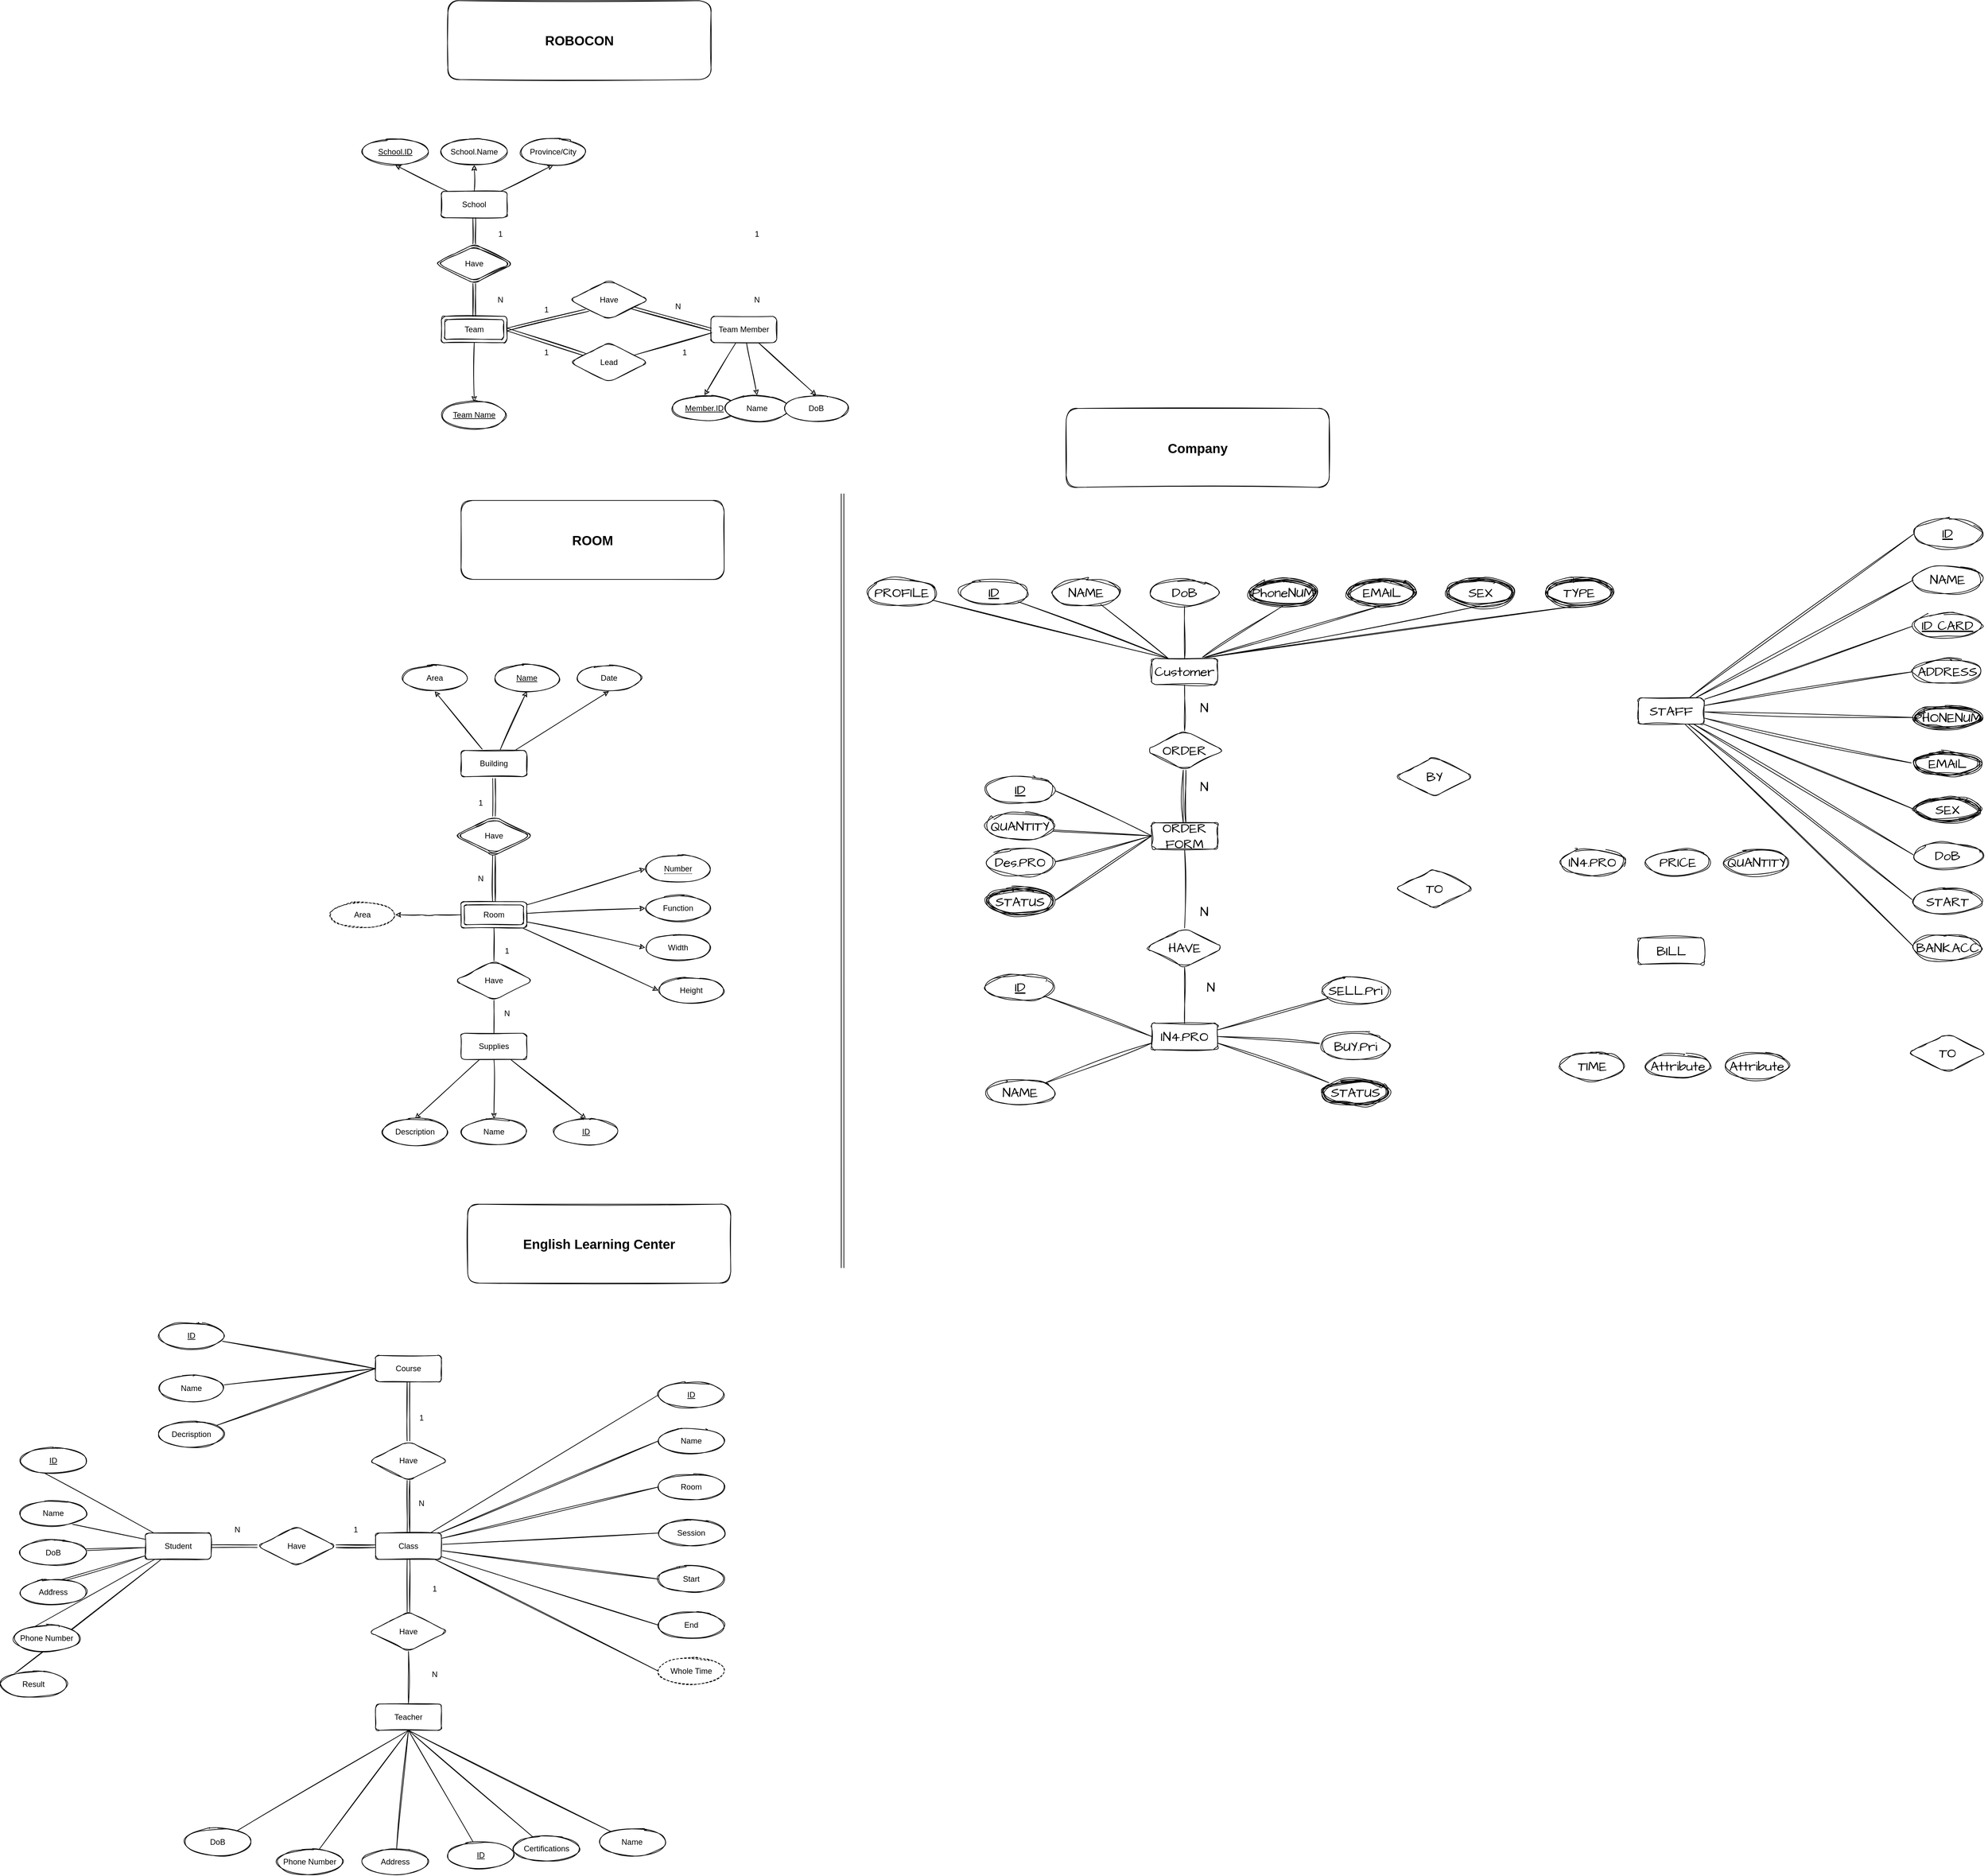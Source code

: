 <mxfile version="20.3.7" type="github">
  <diagram id="R2lEEEUBdFMjLlhIrx00" name="Page-1">
    <mxGraphModel dx="1727" dy="995" grid="1" gridSize="10" guides="1" tooltips="1" connect="1" arrows="1" fold="1" page="1" pageScale="1" pageWidth="850" pageHeight="1100" math="0" shadow="0" extFonts="Permanent Marker^https://fonts.googleapis.com/css?family=Permanent+Marker">
      <root>
        <mxCell id="0" />
        <mxCell id="1" parent="0" />
        <mxCell id="Wuv9j8n0uz5xH8MKSZqj-2" value="&lt;font style=&quot;font-size: 20px;&quot;&gt;&lt;b&gt;ROBOCON&lt;/b&gt;&lt;/font&gt;" style="rounded=1;whiteSpace=wrap;html=1;sketch=1;" parent="1" vertex="1">
          <mxGeometry x="240" y="40" width="400" height="120" as="geometry" />
        </mxCell>
        <mxCell id="Wuv9j8n0uz5xH8MKSZqj-11" style="rounded=1;orthogonalLoop=1;jettySize=auto;html=1;entryX=0.5;entryY=1;entryDx=0;entryDy=0;sketch=1;" parent="1" source="Wuv9j8n0uz5xH8MKSZqj-3" target="Wuv9j8n0uz5xH8MKSZqj-8" edge="1">
          <mxGeometry relative="1" as="geometry" />
        </mxCell>
        <mxCell id="Wuv9j8n0uz5xH8MKSZqj-12" style="rounded=1;orthogonalLoop=1;jettySize=auto;html=1;entryX=0.5;entryY=1;entryDx=0;entryDy=0;sketch=1;" parent="1" source="Wuv9j8n0uz5xH8MKSZqj-3" target="Wuv9j8n0uz5xH8MKSZqj-9" edge="1">
          <mxGeometry relative="1" as="geometry" />
        </mxCell>
        <mxCell id="Wuv9j8n0uz5xH8MKSZqj-13" style="rounded=1;orthogonalLoop=1;jettySize=auto;html=1;entryX=0.5;entryY=1;entryDx=0;entryDy=0;sketch=1;" parent="1" source="Wuv9j8n0uz5xH8MKSZqj-3" target="Wuv9j8n0uz5xH8MKSZqj-10" edge="1">
          <mxGeometry relative="1" as="geometry" />
        </mxCell>
        <mxCell id="Wuv9j8n0uz5xH8MKSZqj-3" value="School" style="whiteSpace=wrap;html=1;align=center;sketch=1;rounded=1;" parent="1" vertex="1">
          <mxGeometry x="230" y="330" width="100" height="40" as="geometry" />
        </mxCell>
        <mxCell id="Wuv9j8n0uz5xH8MKSZqj-20" style="rounded=1;orthogonalLoop=1;jettySize=auto;html=1;entryX=0.5;entryY=0;entryDx=0;entryDy=0;sketch=1;" parent="1" target="Wuv9j8n0uz5xH8MKSZqj-15" edge="1">
          <mxGeometry relative="1" as="geometry">
            <mxPoint x="280" y="560" as="sourcePoint" />
          </mxGeometry>
        </mxCell>
        <mxCell id="Wuv9j8n0uz5xH8MKSZqj-21" style="rounded=1;orthogonalLoop=1;jettySize=auto;html=1;entryX=0.5;entryY=0;entryDx=0;entryDy=0;sketch=1;" parent="1" source="Wuv9j8n0uz5xH8MKSZqj-5" target="Wuv9j8n0uz5xH8MKSZqj-16" edge="1">
          <mxGeometry relative="1" as="geometry" />
        </mxCell>
        <mxCell id="Wuv9j8n0uz5xH8MKSZqj-22" style="rounded=1;orthogonalLoop=1;jettySize=auto;html=1;entryX=0.5;entryY=0;entryDx=0;entryDy=0;sketch=1;" parent="1" source="Wuv9j8n0uz5xH8MKSZqj-5" target="Wuv9j8n0uz5xH8MKSZqj-17" edge="1">
          <mxGeometry relative="1" as="geometry" />
        </mxCell>
        <mxCell id="Wuv9j8n0uz5xH8MKSZqj-23" style="rounded=1;orthogonalLoop=1;jettySize=auto;html=1;entryX=0.5;entryY=0;entryDx=0;entryDy=0;sketch=1;" parent="1" source="Wuv9j8n0uz5xH8MKSZqj-5" target="Wuv9j8n0uz5xH8MKSZqj-18" edge="1">
          <mxGeometry relative="1" as="geometry" />
        </mxCell>
        <mxCell id="Wuv9j8n0uz5xH8MKSZqj-5" value="Team Member" style="whiteSpace=wrap;html=1;align=center;sketch=1;rounded=1;" parent="1" vertex="1">
          <mxGeometry x="640" y="520" width="100" height="40" as="geometry" />
        </mxCell>
        <mxCell id="Wuv9j8n0uz5xH8MKSZqj-8" value="&lt;u&gt;School.ID&lt;/u&gt;" style="ellipse;whiteSpace=wrap;html=1;align=center;sketch=1;rounded=1;" parent="1" vertex="1">
          <mxGeometry x="110" y="250" width="100" height="40" as="geometry" />
        </mxCell>
        <mxCell id="Wuv9j8n0uz5xH8MKSZqj-9" value="School.Name" style="ellipse;whiteSpace=wrap;html=1;align=center;sketch=1;rounded=1;" parent="1" vertex="1">
          <mxGeometry x="230" y="250" width="100" height="40" as="geometry" />
        </mxCell>
        <mxCell id="Wuv9j8n0uz5xH8MKSZqj-10" value="Province/City" style="ellipse;whiteSpace=wrap;html=1;align=center;sketch=1;rounded=1;" parent="1" vertex="1">
          <mxGeometry x="350" y="250" width="100" height="40" as="geometry" />
        </mxCell>
        <mxCell id="Wuv9j8n0uz5xH8MKSZqj-15" value="Team Name" style="ellipse;whiteSpace=wrap;html=1;align=center;fontStyle=4;sketch=1;rounded=1;" parent="1" vertex="1">
          <mxGeometry x="230" y="650" width="100" height="40" as="geometry" />
        </mxCell>
        <mxCell id="Wuv9j8n0uz5xH8MKSZqj-16" value="Member.ID" style="ellipse;whiteSpace=wrap;html=1;align=center;fontStyle=4;sketch=1;rounded=1;" parent="1" vertex="1">
          <mxGeometry x="580" y="640" width="100" height="40" as="geometry" />
        </mxCell>
        <mxCell id="Wuv9j8n0uz5xH8MKSZqj-17" value="Name" style="ellipse;whiteSpace=wrap;html=1;align=center;sketch=1;rounded=1;" parent="1" vertex="1">
          <mxGeometry x="660" y="640" width="100" height="40" as="geometry" />
        </mxCell>
        <mxCell id="Wuv9j8n0uz5xH8MKSZqj-18" value="DoB" style="ellipse;whiteSpace=wrap;html=1;align=center;sketch=1;rounded=1;" parent="1" vertex="1">
          <mxGeometry x="750" y="640" width="100" height="40" as="geometry" />
        </mxCell>
        <mxCell id="Wuv9j8n0uz5xH8MKSZqj-26" style="rounded=1;orthogonalLoop=1;jettySize=auto;html=1;entryX=0.5;entryY=1;entryDx=0;entryDy=0;shape=link;sketch=1;" parent="1" target="Wuv9j8n0uz5xH8MKSZqj-3" edge="1">
          <mxGeometry relative="1" as="geometry">
            <mxPoint x="280" y="410" as="sourcePoint" />
          </mxGeometry>
        </mxCell>
        <mxCell id="Wuv9j8n0uz5xH8MKSZqj-27" style="rounded=1;orthogonalLoop=1;jettySize=auto;html=1;entryX=0.5;entryY=0;entryDx=0;entryDy=0;shape=link;sketch=1;" parent="1" edge="1">
          <mxGeometry relative="1" as="geometry">
            <mxPoint x="280" y="470" as="sourcePoint" />
            <mxPoint x="280" y="520" as="targetPoint" />
          </mxGeometry>
        </mxCell>
        <mxCell id="Wuv9j8n0uz5xH8MKSZqj-30" value="1" style="text;html=1;strokeColor=none;fillColor=none;align=center;verticalAlign=middle;whiteSpace=wrap;rounded=1;sketch=1;" parent="1" vertex="1">
          <mxGeometry x="290" y="380" width="60" height="30" as="geometry" />
        </mxCell>
        <mxCell id="Wuv9j8n0uz5xH8MKSZqj-31" value="N" style="text;html=1;strokeColor=none;fillColor=none;align=center;verticalAlign=middle;whiteSpace=wrap;rounded=1;sketch=1;" parent="1" vertex="1">
          <mxGeometry x="290" y="480" width="60" height="30" as="geometry" />
        </mxCell>
        <mxCell id="Wuv9j8n0uz5xH8MKSZqj-33" style="rounded=1;orthogonalLoop=1;jettySize=auto;html=1;entryX=1;entryY=0.5;entryDx=0;entryDy=0;shape=link;exitX=0;exitY=1;exitDx=0;exitDy=0;sketch=1;" parent="1" source="Wuv9j8n0uz5xH8MKSZqj-32" edge="1">
          <mxGeometry relative="1" as="geometry">
            <mxPoint x="330" y="540" as="targetPoint" />
          </mxGeometry>
        </mxCell>
        <mxCell id="Wuv9j8n0uz5xH8MKSZqj-34" style="rounded=1;orthogonalLoop=1;jettySize=auto;html=1;entryX=0;entryY=0.5;entryDx=0;entryDy=0;endArrow=none;endFill=0;shape=link;exitX=0.778;exitY=0.689;exitDx=0;exitDy=0;exitPerimeter=0;sketch=1;" parent="1" source="Wuv9j8n0uz5xH8MKSZqj-32" target="Wuv9j8n0uz5xH8MKSZqj-5" edge="1">
          <mxGeometry relative="1" as="geometry" />
        </mxCell>
        <mxCell id="Wuv9j8n0uz5xH8MKSZqj-32" value="Have" style="shape=rhombus;perimeter=rhombusPerimeter;whiteSpace=wrap;html=1;align=center;sketch=1;rounded=1;" parent="1" vertex="1">
          <mxGeometry x="425" y="465" width="120" height="60" as="geometry" />
        </mxCell>
        <mxCell id="Wuv9j8n0uz5xH8MKSZqj-35" value="1" style="text;html=1;strokeColor=none;fillColor=none;align=center;verticalAlign=middle;whiteSpace=wrap;rounded=1;sketch=1;" parent="1" vertex="1">
          <mxGeometry x="360" y="495" width="60" height="30" as="geometry" />
        </mxCell>
        <mxCell id="Wuv9j8n0uz5xH8MKSZqj-36" value="N" style="text;html=1;strokeColor=none;fillColor=none;align=center;verticalAlign=middle;whiteSpace=wrap;rounded=1;sketch=1;" parent="1" vertex="1">
          <mxGeometry x="560" y="490" width="60" height="30" as="geometry" />
        </mxCell>
        <mxCell id="Wuv9j8n0uz5xH8MKSZqj-40" style="rounded=1;orthogonalLoop=1;jettySize=auto;html=1;endArrow=none;endFill=0;shape=link;entryX=1;entryY=0.5;entryDx=0;entryDy=0;sketch=1;" parent="1" source="Wuv9j8n0uz5xH8MKSZqj-37" target="Wuv9j8n0uz5xH8MKSZqj-52" edge="1">
          <mxGeometry relative="1" as="geometry">
            <mxPoint x="400" y="550" as="targetPoint" />
          </mxGeometry>
        </mxCell>
        <mxCell id="Wuv9j8n0uz5xH8MKSZqj-41" style="rounded=1;orthogonalLoop=1;jettySize=auto;html=1;entryX=0.013;entryY=0.625;entryDx=0;entryDy=0;endArrow=none;endFill=0;entryPerimeter=0;sketch=1;" parent="1" source="Wuv9j8n0uz5xH8MKSZqj-37" target="Wuv9j8n0uz5xH8MKSZqj-5" edge="1">
          <mxGeometry relative="1" as="geometry" />
        </mxCell>
        <mxCell id="Wuv9j8n0uz5xH8MKSZqj-37" value="Lead" style="shape=rhombus;perimeter=rhombusPerimeter;whiteSpace=wrap;html=1;align=center;sketch=1;rounded=1;" parent="1" vertex="1">
          <mxGeometry x="425" y="560" width="120" height="60" as="geometry" />
        </mxCell>
        <mxCell id="Wuv9j8n0uz5xH8MKSZqj-44" value="1" style="text;html=1;strokeColor=none;fillColor=none;align=center;verticalAlign=middle;whiteSpace=wrap;rounded=1;sketch=1;" parent="1" vertex="1">
          <mxGeometry x="680" y="380" width="60" height="30" as="geometry" />
        </mxCell>
        <mxCell id="Wuv9j8n0uz5xH8MKSZqj-45" value="N" style="text;html=1;strokeColor=none;fillColor=none;align=center;verticalAlign=middle;whiteSpace=wrap;rounded=1;sketch=1;" parent="1" vertex="1">
          <mxGeometry x="680" y="480" width="60" height="30" as="geometry" />
        </mxCell>
        <mxCell id="Wuv9j8n0uz5xH8MKSZqj-46" value="&lt;font style=&quot;font-size: 20px;&quot;&gt;&lt;b&gt;ROOM&lt;/b&gt;&lt;/font&gt;" style="rounded=1;whiteSpace=wrap;html=1;sketch=1;" parent="1" vertex="1">
          <mxGeometry x="260" y="800" width="400" height="120" as="geometry" />
        </mxCell>
        <mxCell id="Wuv9j8n0uz5xH8MKSZqj-74" style="rounded=1;orthogonalLoop=1;jettySize=auto;html=1;entryX=0.5;entryY=0;entryDx=0;entryDy=0;sketch=1;" parent="1" source="Wuv9j8n0uz5xH8MKSZqj-51" target="Wuv9j8n0uz5xH8MKSZqj-71" edge="1">
          <mxGeometry relative="1" as="geometry" />
        </mxCell>
        <mxCell id="Wuv9j8n0uz5xH8MKSZqj-75" style="rounded=1;orthogonalLoop=1;jettySize=auto;html=1;entryX=0.5;entryY=0;entryDx=0;entryDy=0;sketch=1;" parent="1" source="Wuv9j8n0uz5xH8MKSZqj-51" target="Wuv9j8n0uz5xH8MKSZqj-72" edge="1">
          <mxGeometry relative="1" as="geometry" />
        </mxCell>
        <mxCell id="Wuv9j8n0uz5xH8MKSZqj-76" style="rounded=1;orthogonalLoop=1;jettySize=auto;html=1;entryX=0.5;entryY=0;entryDx=0;entryDy=0;sketch=1;" parent="1" source="Wuv9j8n0uz5xH8MKSZqj-51" target="Wuv9j8n0uz5xH8MKSZqj-73" edge="1">
          <mxGeometry relative="1" as="geometry" />
        </mxCell>
        <mxCell id="Wuv9j8n0uz5xH8MKSZqj-51" value="Supplies" style="whiteSpace=wrap;html=1;align=center;sketch=1;rounded=1;" parent="1" vertex="1">
          <mxGeometry x="260" y="1610" width="100" height="40" as="geometry" />
        </mxCell>
        <mxCell id="Wuv9j8n0uz5xH8MKSZqj-52" value="Team" style="shape=ext;margin=3;double=1;whiteSpace=wrap;html=1;align=center;sketch=1;rounded=1;" parent="1" vertex="1">
          <mxGeometry x="230" y="520" width="100" height="40" as="geometry" />
        </mxCell>
        <mxCell id="Wuv9j8n0uz5xH8MKSZqj-53" value="1" style="text;html=1;strokeColor=none;fillColor=none;align=center;verticalAlign=middle;whiteSpace=wrap;rounded=1;sketch=1;" parent="1" vertex="1">
          <mxGeometry x="360" y="560" width="60" height="30" as="geometry" />
        </mxCell>
        <mxCell id="Wuv9j8n0uz5xH8MKSZqj-54" value="1" style="text;html=1;strokeColor=none;fillColor=none;align=center;verticalAlign=middle;whiteSpace=wrap;rounded=1;sketch=1;" parent="1" vertex="1">
          <mxGeometry x="570" y="560" width="60" height="30" as="geometry" />
        </mxCell>
        <mxCell id="Wuv9j8n0uz5xH8MKSZqj-55" value="Have" style="shape=rhombus;double=1;perimeter=rhombusPerimeter;whiteSpace=wrap;html=1;align=center;sketch=1;rounded=1;" parent="1" vertex="1">
          <mxGeometry x="220" y="410" width="120" height="60" as="geometry" />
        </mxCell>
        <mxCell id="Wuv9j8n0uz5xH8MKSZqj-60" style="rounded=1;orthogonalLoop=1;jettySize=auto;html=1;entryX=0.5;entryY=1;entryDx=0;entryDy=0;sketch=1;" parent="1" source="Wuv9j8n0uz5xH8MKSZqj-57" target="Wuv9j8n0uz5xH8MKSZqj-62" edge="1">
          <mxGeometry relative="1" as="geometry">
            <mxPoint x="440" y="1260" as="targetPoint" />
          </mxGeometry>
        </mxCell>
        <mxCell id="Wuv9j8n0uz5xH8MKSZqj-80" style="rounded=1;orthogonalLoop=1;jettySize=auto;html=1;entryX=0.5;entryY=1;entryDx=0;entryDy=0;sketch=1;" parent="1" source="Wuv9j8n0uz5xH8MKSZqj-57" target="Wuv9j8n0uz5xH8MKSZqj-79" edge="1">
          <mxGeometry relative="1" as="geometry" />
        </mxCell>
        <mxCell id="Wuv9j8n0uz5xH8MKSZqj-81" style="rounded=1;orthogonalLoop=1;jettySize=auto;html=1;entryX=0.5;entryY=1;entryDx=0;entryDy=0;sketch=1;" parent="1" source="Wuv9j8n0uz5xH8MKSZqj-57" target="Wuv9j8n0uz5xH8MKSZqj-78" edge="1">
          <mxGeometry relative="1" as="geometry" />
        </mxCell>
        <mxCell id="Wuv9j8n0uz5xH8MKSZqj-84" style="rounded=1;orthogonalLoop=1;jettySize=auto;html=1;shape=link;sketch=1;" parent="1" source="Wuv9j8n0uz5xH8MKSZqj-57" target="Wuv9j8n0uz5xH8MKSZqj-83" edge="1">
          <mxGeometry relative="1" as="geometry" />
        </mxCell>
        <mxCell id="Wuv9j8n0uz5xH8MKSZqj-57" value="Building" style="whiteSpace=wrap;html=1;align=center;sketch=1;rounded=1;" parent="1" vertex="1">
          <mxGeometry x="260" y="1180" width="100" height="40" as="geometry" />
        </mxCell>
        <mxCell id="Wuv9j8n0uz5xH8MKSZqj-67" style="rounded=1;orthogonalLoop=1;jettySize=auto;html=1;entryX=0;entryY=0.5;entryDx=0;entryDy=0;sketch=1;" parent="1" source="Wuv9j8n0uz5xH8MKSZqj-59" target="Wuv9j8n0uz5xH8MKSZqj-88" edge="1">
          <mxGeometry relative="1" as="geometry">
            <mxPoint x="530" y="1330" as="targetPoint" />
          </mxGeometry>
        </mxCell>
        <mxCell id="Wuv9j8n0uz5xH8MKSZqj-68" style="rounded=1;orthogonalLoop=1;jettySize=auto;html=1;entryX=0;entryY=0.5;entryDx=0;entryDy=0;sketch=1;" parent="1" source="Wuv9j8n0uz5xH8MKSZqj-59" target="Wuv9j8n0uz5xH8MKSZqj-64" edge="1">
          <mxGeometry relative="1" as="geometry" />
        </mxCell>
        <mxCell id="Wuv9j8n0uz5xH8MKSZqj-69" style="rounded=1;orthogonalLoop=1;jettySize=auto;html=1;entryX=0;entryY=0.5;entryDx=0;entryDy=0;sketch=1;" parent="1" source="Wuv9j8n0uz5xH8MKSZqj-59" target="Wuv9j8n0uz5xH8MKSZqj-65" edge="1">
          <mxGeometry relative="1" as="geometry" />
        </mxCell>
        <mxCell id="Wuv9j8n0uz5xH8MKSZqj-70" style="rounded=1;orthogonalLoop=1;jettySize=auto;html=1;entryX=0;entryY=0.5;entryDx=0;entryDy=0;sketch=1;" parent="1" source="Wuv9j8n0uz5xH8MKSZqj-59" target="Wuv9j8n0uz5xH8MKSZqj-66" edge="1">
          <mxGeometry relative="1" as="geometry" />
        </mxCell>
        <mxCell id="Wuv9j8n0uz5xH8MKSZqj-85" style="rounded=1;orthogonalLoop=1;jettySize=auto;html=1;entryX=0.5;entryY=1;entryDx=0;entryDy=0;shape=link;sketch=1;" parent="1" source="Wuv9j8n0uz5xH8MKSZqj-59" target="Wuv9j8n0uz5xH8MKSZqj-83" edge="1">
          <mxGeometry relative="1" as="geometry" />
        </mxCell>
        <mxCell id="Wuv9j8n0uz5xH8MKSZqj-90" style="rounded=1;orthogonalLoop=1;jettySize=auto;html=1;entryX=0.5;entryY=0;entryDx=0;entryDy=0;endArrow=none;endFill=0;sketch=1;" parent="1" source="Wuv9j8n0uz5xH8MKSZqj-59" target="Wuv9j8n0uz5xH8MKSZqj-89" edge="1">
          <mxGeometry relative="1" as="geometry" />
        </mxCell>
        <mxCell id="Wuv9j8n0uz5xH8MKSZqj-94" style="edgeStyle=orthogonalEdgeStyle;rounded=1;orthogonalLoop=1;jettySize=auto;html=1;sketch=1;" parent="1" source="Wuv9j8n0uz5xH8MKSZqj-59" edge="1">
          <mxGeometry relative="1" as="geometry">
            <mxPoint x="160" y="1430" as="targetPoint" />
          </mxGeometry>
        </mxCell>
        <mxCell id="Wuv9j8n0uz5xH8MKSZqj-59" value="Room" style="shape=ext;margin=3;double=1;whiteSpace=wrap;html=1;align=center;sketch=1;rounded=1;" parent="1" vertex="1">
          <mxGeometry x="260" y="1410" width="100" height="40" as="geometry" />
        </mxCell>
        <mxCell id="Wuv9j8n0uz5xH8MKSZqj-62" value="Name" style="ellipse;whiteSpace=wrap;html=1;align=center;fontStyle=4;sketch=1;rounded=1;" parent="1" vertex="1">
          <mxGeometry x="310" y="1050" width="100" height="40" as="geometry" />
        </mxCell>
        <mxCell id="Wuv9j8n0uz5xH8MKSZqj-64" value="Function" style="ellipse;whiteSpace=wrap;html=1;align=center;sketch=1;rounded=1;" parent="1" vertex="1">
          <mxGeometry x="540" y="1400" width="100" height="40" as="geometry" />
        </mxCell>
        <mxCell id="Wuv9j8n0uz5xH8MKSZqj-65" value="Width" style="ellipse;whiteSpace=wrap;html=1;align=center;sketch=1;rounded=1;" parent="1" vertex="1">
          <mxGeometry x="540" y="1460" width="100" height="40" as="geometry" />
        </mxCell>
        <mxCell id="Wuv9j8n0uz5xH8MKSZqj-66" value="Height" style="ellipse;whiteSpace=wrap;html=1;align=center;sketch=1;rounded=1;" parent="1" vertex="1">
          <mxGeometry x="560" y="1525" width="100" height="40" as="geometry" />
        </mxCell>
        <mxCell id="Wuv9j8n0uz5xH8MKSZqj-71" value="&lt;u&gt;ID&lt;/u&gt;" style="ellipse;whiteSpace=wrap;html=1;align=center;sketch=1;rounded=1;" parent="1" vertex="1">
          <mxGeometry x="400" y="1740" width="100" height="40" as="geometry" />
        </mxCell>
        <mxCell id="Wuv9j8n0uz5xH8MKSZqj-72" value="Name" style="ellipse;whiteSpace=wrap;html=1;align=center;sketch=1;rounded=1;" parent="1" vertex="1">
          <mxGeometry x="260" y="1740" width="100" height="40" as="geometry" />
        </mxCell>
        <mxCell id="Wuv9j8n0uz5xH8MKSZqj-73" value="Description" style="ellipse;whiteSpace=wrap;html=1;align=center;sketch=1;rounded=1;" parent="1" vertex="1">
          <mxGeometry x="140" y="1740" width="100" height="40" as="geometry" />
        </mxCell>
        <mxCell id="Wuv9j8n0uz5xH8MKSZqj-78" value="Date" style="ellipse;whiteSpace=wrap;html=1;align=center;sketch=1;rounded=1;" parent="1" vertex="1">
          <mxGeometry x="435" y="1050" width="100" height="40" as="geometry" />
        </mxCell>
        <mxCell id="Wuv9j8n0uz5xH8MKSZqj-79" value="Area" style="ellipse;whiteSpace=wrap;html=1;align=center;sketch=1;rounded=1;" parent="1" vertex="1">
          <mxGeometry x="170" y="1050" width="100" height="40" as="geometry" />
        </mxCell>
        <mxCell id="Wuv9j8n0uz5xH8MKSZqj-83" value="Have" style="shape=rhombus;double=1;perimeter=rhombusPerimeter;whiteSpace=wrap;html=1;align=center;sketch=1;rounded=1;" parent="1" vertex="1">
          <mxGeometry x="250" y="1280" width="120" height="60" as="geometry" />
        </mxCell>
        <mxCell id="Wuv9j8n0uz5xH8MKSZqj-86" value="1" style="text;html=1;strokeColor=none;fillColor=none;align=center;verticalAlign=middle;whiteSpace=wrap;rounded=1;sketch=1;" parent="1" vertex="1">
          <mxGeometry x="260" y="1245" width="60" height="30" as="geometry" />
        </mxCell>
        <mxCell id="Wuv9j8n0uz5xH8MKSZqj-87" value="N" style="text;html=1;strokeColor=none;fillColor=none;align=center;verticalAlign=middle;whiteSpace=wrap;rounded=1;sketch=1;" parent="1" vertex="1">
          <mxGeometry x="260" y="1360" width="60" height="30" as="geometry" />
        </mxCell>
        <mxCell id="Wuv9j8n0uz5xH8MKSZqj-88" value="&lt;span style=&quot;border-bottom: 1px dotted&quot;&gt;Number&lt;/span&gt;" style="ellipse;whiteSpace=wrap;html=1;align=center;sketch=1;rounded=1;" parent="1" vertex="1">
          <mxGeometry x="540" y="1340" width="100" height="40" as="geometry" />
        </mxCell>
        <mxCell id="Wuv9j8n0uz5xH8MKSZqj-91" style="rounded=1;orthogonalLoop=1;jettySize=auto;html=1;entryX=0.5;entryY=0;entryDx=0;entryDy=0;endArrow=none;endFill=0;sketch=1;" parent="1" source="Wuv9j8n0uz5xH8MKSZqj-89" target="Wuv9j8n0uz5xH8MKSZqj-51" edge="1">
          <mxGeometry relative="1" as="geometry" />
        </mxCell>
        <mxCell id="Wuv9j8n0uz5xH8MKSZqj-89" value="Have" style="shape=rhombus;perimeter=rhombusPerimeter;whiteSpace=wrap;html=1;align=center;sketch=1;rounded=1;" parent="1" vertex="1">
          <mxGeometry x="250" y="1500" width="120" height="60" as="geometry" />
        </mxCell>
        <mxCell id="Wuv9j8n0uz5xH8MKSZqj-92" value="1" style="text;html=1;strokeColor=none;fillColor=none;align=center;verticalAlign=middle;whiteSpace=wrap;rounded=1;sketch=1;" parent="1" vertex="1">
          <mxGeometry x="300" y="1470" width="60" height="30" as="geometry" />
        </mxCell>
        <mxCell id="Wuv9j8n0uz5xH8MKSZqj-93" value="N" style="text;html=1;strokeColor=none;fillColor=none;align=center;verticalAlign=middle;whiteSpace=wrap;rounded=1;sketch=1;" parent="1" vertex="1">
          <mxGeometry x="300" y="1565" width="60" height="30" as="geometry" />
        </mxCell>
        <mxCell id="Wuv9j8n0uz5xH8MKSZqj-95" value="Area" style="ellipse;whiteSpace=wrap;html=1;align=center;dashed=1;sketch=1;rounded=1;" parent="1" vertex="1">
          <mxGeometry x="60" y="1410" width="100" height="40" as="geometry" />
        </mxCell>
        <mxCell id="Wuv9j8n0uz5xH8MKSZqj-96" value="&lt;font style=&quot;font-size: 20px;&quot;&gt;&lt;b&gt;English Learning Center&lt;/b&gt;&lt;/font&gt;" style="rounded=1;whiteSpace=wrap;html=1;sketch=1;" parent="1" vertex="1">
          <mxGeometry x="270" y="1870" width="400" height="120" as="geometry" />
        </mxCell>
        <mxCell id="Wuv9j8n0uz5xH8MKSZqj-106" style="rounded=1;orthogonalLoop=1;jettySize=auto;html=1;entryX=0;entryY=0.5;entryDx=0;entryDy=0;endArrow=none;endFill=0;sketch=1;" parent="1" source="Wuv9j8n0uz5xH8MKSZqj-99" target="Wuv9j8n0uz5xH8MKSZqj-101" edge="1">
          <mxGeometry relative="1" as="geometry" />
        </mxCell>
        <mxCell id="Wuv9j8n0uz5xH8MKSZqj-99" value="Name" style="ellipse;whiteSpace=wrap;html=1;align=center;sketch=1;rounded=1;" parent="1" vertex="1">
          <mxGeometry x="-200" y="2130" width="100" height="40" as="geometry" />
        </mxCell>
        <mxCell id="Wuv9j8n0uz5xH8MKSZqj-107" style="rounded=1;orthogonalLoop=1;jettySize=auto;html=1;entryX=0;entryY=0.5;entryDx=0;entryDy=0;endArrow=none;endFill=0;sketch=1;" parent="1" source="Wuv9j8n0uz5xH8MKSZqj-100" target="Wuv9j8n0uz5xH8MKSZqj-101" edge="1">
          <mxGeometry relative="1" as="geometry" />
        </mxCell>
        <mxCell id="Wuv9j8n0uz5xH8MKSZqj-100" value="Decrisption" style="ellipse;whiteSpace=wrap;html=1;align=center;sketch=1;rounded=1;" parent="1" vertex="1">
          <mxGeometry x="-200" y="2200" width="100" height="40" as="geometry" />
        </mxCell>
        <mxCell id="Wuv9j8n0uz5xH8MKSZqj-101" value="Course" style="whiteSpace=wrap;html=1;align=center;sketch=1;rounded=1;" parent="1" vertex="1">
          <mxGeometry x="130" y="2100" width="100" height="40" as="geometry" />
        </mxCell>
        <mxCell id="Wuv9j8n0uz5xH8MKSZqj-105" style="rounded=1;orthogonalLoop=1;jettySize=auto;html=1;entryX=0;entryY=0.5;entryDx=0;entryDy=0;endArrow=none;endFill=0;sketch=1;" parent="1" source="Wuv9j8n0uz5xH8MKSZqj-103" target="Wuv9j8n0uz5xH8MKSZqj-101" edge="1">
          <mxGeometry relative="1" as="geometry" />
        </mxCell>
        <mxCell id="Wuv9j8n0uz5xH8MKSZqj-103" value="ID" style="ellipse;whiteSpace=wrap;html=1;align=center;fontStyle=4;sketch=1;rounded=1;" parent="1" vertex="1">
          <mxGeometry x="-200" y="2050" width="100" height="40" as="geometry" />
        </mxCell>
        <mxCell id="Wuv9j8n0uz5xH8MKSZqj-112" value="Name" style="ellipse;whiteSpace=wrap;html=1;align=center;sketch=1;rounded=1;" parent="1" vertex="1">
          <mxGeometry x="560" y="2210" width="100" height="40" as="geometry" />
        </mxCell>
        <mxCell id="Wuv9j8n0uz5xH8MKSZqj-113" value="ID" style="ellipse;whiteSpace=wrap;html=1;align=center;fontStyle=4;sketch=1;rounded=1;" parent="1" vertex="1">
          <mxGeometry x="560" y="2140" width="100" height="40" as="geometry" />
        </mxCell>
        <mxCell id="Wuv9j8n0uz5xH8MKSZqj-114" value="Room" style="ellipse;whiteSpace=wrap;html=1;align=center;sketch=1;rounded=1;" parent="1" vertex="1">
          <mxGeometry x="560" y="2280" width="100" height="40" as="geometry" />
        </mxCell>
        <mxCell id="Wuv9j8n0uz5xH8MKSZqj-115" value="Session" style="ellipse;whiteSpace=wrap;html=1;align=center;sketch=1;rounded=1;" parent="1" vertex="1">
          <mxGeometry x="560" y="2350" width="100" height="40" as="geometry" />
        </mxCell>
        <mxCell id="Wuv9j8n0uz5xH8MKSZqj-116" value="Start" style="ellipse;whiteSpace=wrap;html=1;align=center;sketch=1;rounded=1;" parent="1" vertex="1">
          <mxGeometry x="560" y="2420" width="100" height="40" as="geometry" />
        </mxCell>
        <mxCell id="Wuv9j8n0uz5xH8MKSZqj-117" value="End" style="ellipse;whiteSpace=wrap;html=1;align=center;sketch=1;rounded=1;" parent="1" vertex="1">
          <mxGeometry x="560" y="2490" width="100" height="40" as="geometry" />
        </mxCell>
        <mxCell id="Wuv9j8n0uz5xH8MKSZqj-118" value="Whole Time" style="ellipse;whiteSpace=wrap;html=1;align=center;dashed=1;sketch=1;rounded=1;" parent="1" vertex="1">
          <mxGeometry x="560" y="2560" width="100" height="40" as="geometry" />
        </mxCell>
        <mxCell id="Wuv9j8n0uz5xH8MKSZqj-135" style="rounded=1;orthogonalLoop=1;jettySize=auto;html=1;entryX=0;entryY=0.5;entryDx=0;entryDy=0;endArrow=none;endFill=0;sketch=1;" parent="1" source="Wuv9j8n0uz5xH8MKSZqj-120" target="Wuv9j8n0uz5xH8MKSZqj-113" edge="1">
          <mxGeometry relative="1" as="geometry" />
        </mxCell>
        <mxCell id="Wuv9j8n0uz5xH8MKSZqj-136" style="rounded=1;orthogonalLoop=1;jettySize=auto;html=1;entryX=0;entryY=0.5;entryDx=0;entryDy=0;endArrow=none;endFill=0;sketch=1;" parent="1" source="Wuv9j8n0uz5xH8MKSZqj-120" target="Wuv9j8n0uz5xH8MKSZqj-112" edge="1">
          <mxGeometry relative="1" as="geometry" />
        </mxCell>
        <mxCell id="Wuv9j8n0uz5xH8MKSZqj-137" style="rounded=1;orthogonalLoop=1;jettySize=auto;html=1;entryX=0;entryY=0.5;entryDx=0;entryDy=0;endArrow=none;endFill=0;sketch=1;" parent="1" source="Wuv9j8n0uz5xH8MKSZqj-120" target="Wuv9j8n0uz5xH8MKSZqj-114" edge="1">
          <mxGeometry relative="1" as="geometry" />
        </mxCell>
        <mxCell id="Wuv9j8n0uz5xH8MKSZqj-138" style="rounded=1;orthogonalLoop=1;jettySize=auto;html=1;entryX=0;entryY=0.5;entryDx=0;entryDy=0;endArrow=none;endFill=0;sketch=1;" parent="1" source="Wuv9j8n0uz5xH8MKSZqj-120" target="Wuv9j8n0uz5xH8MKSZqj-115" edge="1">
          <mxGeometry relative="1" as="geometry" />
        </mxCell>
        <mxCell id="Wuv9j8n0uz5xH8MKSZqj-139" style="rounded=1;orthogonalLoop=1;jettySize=auto;html=1;entryX=0;entryY=0.5;entryDx=0;entryDy=0;endArrow=none;endFill=0;sketch=1;" parent="1" source="Wuv9j8n0uz5xH8MKSZqj-120" target="Wuv9j8n0uz5xH8MKSZqj-116" edge="1">
          <mxGeometry relative="1" as="geometry" />
        </mxCell>
        <mxCell id="Wuv9j8n0uz5xH8MKSZqj-140" style="rounded=1;orthogonalLoop=1;jettySize=auto;html=1;entryX=0;entryY=0.5;entryDx=0;entryDy=0;endArrow=none;endFill=0;sketch=1;" parent="1" source="Wuv9j8n0uz5xH8MKSZqj-120" target="Wuv9j8n0uz5xH8MKSZqj-117" edge="1">
          <mxGeometry relative="1" as="geometry" />
        </mxCell>
        <mxCell id="Wuv9j8n0uz5xH8MKSZqj-141" style="rounded=1;orthogonalLoop=1;jettySize=auto;html=1;entryX=0;entryY=0.5;entryDx=0;entryDy=0;endArrow=none;endFill=0;sketch=1;" parent="1" source="Wuv9j8n0uz5xH8MKSZqj-120" target="Wuv9j8n0uz5xH8MKSZqj-118" edge="1">
          <mxGeometry relative="1" as="geometry" />
        </mxCell>
        <mxCell id="50oOgXxluQxWrbX13Ne8-4" style="rounded=1;orthogonalLoop=1;jettySize=auto;html=1;entryX=0.5;entryY=1;entryDx=0;entryDy=0;endArrow=none;endFill=0;shape=link;sketch=1;" edge="1" parent="1" source="Wuv9j8n0uz5xH8MKSZqj-120" target="50oOgXxluQxWrbX13Ne8-2">
          <mxGeometry relative="1" as="geometry" />
        </mxCell>
        <mxCell id="Wuv9j8n0uz5xH8MKSZqj-120" value="Class" style="whiteSpace=wrap;html=1;align=center;sketch=1;rounded=1;" parent="1" vertex="1">
          <mxGeometry x="130" y="2370" width="100" height="40" as="geometry" />
        </mxCell>
        <mxCell id="50oOgXxluQxWrbX13Ne8-8" style="edgeStyle=none;rounded=1;orthogonalLoop=1;jettySize=auto;html=1;entryX=0.5;entryY=1;entryDx=0;entryDy=0;endArrow=none;endFill=0;sketch=1;" edge="1" parent="1" source="Wuv9j8n0uz5xH8MKSZqj-121" target="50oOgXxluQxWrbX13Ne8-7">
          <mxGeometry relative="1" as="geometry" />
        </mxCell>
        <mxCell id="Wuv9j8n0uz5xH8MKSZqj-121" value="Teacher" style="whiteSpace=wrap;html=1;align=center;sketch=1;rounded=1;" parent="1" vertex="1">
          <mxGeometry x="130" y="2630" width="100" height="40" as="geometry" />
        </mxCell>
        <mxCell id="Wuv9j8n0uz5xH8MKSZqj-149" style="rounded=1;orthogonalLoop=1;jettySize=auto;html=1;entryX=0.5;entryY=1;entryDx=0;entryDy=0;endArrow=none;endFill=0;sketch=1;" parent="1" source="Wuv9j8n0uz5xH8MKSZqj-122" target="Wuv9j8n0uz5xH8MKSZqj-121" edge="1">
          <mxGeometry relative="1" as="geometry" />
        </mxCell>
        <mxCell id="Wuv9j8n0uz5xH8MKSZqj-122" value="ID" style="ellipse;whiteSpace=wrap;html=1;align=center;fontStyle=4;sketch=1;rounded=1;" parent="1" vertex="1">
          <mxGeometry x="240" y="2840" width="100" height="40" as="geometry" />
        </mxCell>
        <mxCell id="Wuv9j8n0uz5xH8MKSZqj-150" style="rounded=1;orthogonalLoop=1;jettySize=auto;html=1;endArrow=none;endFill=0;entryX=0.5;entryY=1;entryDx=0;entryDy=0;sketch=1;" parent="1" source="Wuv9j8n0uz5xH8MKSZqj-123" edge="1" target="Wuv9j8n0uz5xH8MKSZqj-121">
          <mxGeometry relative="1" as="geometry">
            <mxPoint x="160" y="2680" as="targetPoint" />
          </mxGeometry>
        </mxCell>
        <mxCell id="Wuv9j8n0uz5xH8MKSZqj-123" value="Name" style="ellipse;whiteSpace=wrap;html=1;align=center;sketch=1;rounded=1;" parent="1" vertex="1">
          <mxGeometry x="470" y="2820" width="100" height="40" as="geometry" />
        </mxCell>
        <mxCell id="Wuv9j8n0uz5xH8MKSZqj-151" style="rounded=1;orthogonalLoop=1;jettySize=auto;html=1;endArrow=none;endFill=0;entryX=0.5;entryY=1;entryDx=0;entryDy=0;sketch=1;" parent="1" source="Wuv9j8n0uz5xH8MKSZqj-124" edge="1" target="Wuv9j8n0uz5xH8MKSZqj-121">
          <mxGeometry relative="1" as="geometry">
            <mxPoint x="160" y="2680" as="targetPoint" />
          </mxGeometry>
        </mxCell>
        <mxCell id="Wuv9j8n0uz5xH8MKSZqj-124" value="DoB" style="ellipse;whiteSpace=wrap;html=1;align=center;sketch=1;rounded=1;" parent="1" vertex="1">
          <mxGeometry x="-160" y="2820" width="100" height="40" as="geometry" />
        </mxCell>
        <mxCell id="Wuv9j8n0uz5xH8MKSZqj-153" style="rounded=1;orthogonalLoop=1;jettySize=auto;html=1;entryX=0.5;entryY=1;entryDx=0;entryDy=0;endArrow=none;endFill=0;sketch=1;" parent="1" source="Wuv9j8n0uz5xH8MKSZqj-125" target="Wuv9j8n0uz5xH8MKSZqj-121" edge="1">
          <mxGeometry relative="1" as="geometry" />
        </mxCell>
        <mxCell id="Wuv9j8n0uz5xH8MKSZqj-125" value="Phone Number" style="ellipse;whiteSpace=wrap;html=1;align=center;sketch=1;rounded=1;" parent="1" vertex="1">
          <mxGeometry x="-20" y="2850" width="100" height="40" as="geometry" />
        </mxCell>
        <mxCell id="Wuv9j8n0uz5xH8MKSZqj-154" style="rounded=1;orthogonalLoop=1;jettySize=auto;html=1;endArrow=none;endFill=0;entryX=0.5;entryY=1;entryDx=0;entryDy=0;sketch=1;" parent="1" source="Wuv9j8n0uz5xH8MKSZqj-126" edge="1" target="Wuv9j8n0uz5xH8MKSZqj-121">
          <mxGeometry relative="1" as="geometry">
            <mxPoint x="160" y="2680" as="targetPoint" />
          </mxGeometry>
        </mxCell>
        <mxCell id="Wuv9j8n0uz5xH8MKSZqj-126" value="Address" style="ellipse;whiteSpace=wrap;html=1;align=center;sketch=1;rounded=1;" parent="1" vertex="1">
          <mxGeometry x="110" y="2850" width="100" height="40" as="geometry" />
        </mxCell>
        <mxCell id="Wuv9j8n0uz5xH8MKSZqj-155" style="rounded=1;orthogonalLoop=1;jettySize=auto;html=1;endArrow=none;endFill=0;entryX=0.5;entryY=1;entryDx=0;entryDy=0;sketch=1;" parent="1" source="Wuv9j8n0uz5xH8MKSZqj-127" edge="1" target="Wuv9j8n0uz5xH8MKSZqj-121">
          <mxGeometry relative="1" as="geometry">
            <mxPoint x="160" y="2680" as="targetPoint" />
          </mxGeometry>
        </mxCell>
        <mxCell id="Wuv9j8n0uz5xH8MKSZqj-127" value="Certifications" style="ellipse;whiteSpace=wrap;html=1;align=center;sketch=1;rounded=1;" parent="1" vertex="1">
          <mxGeometry x="340" y="2830" width="100" height="40" as="geometry" />
        </mxCell>
        <mxCell id="Wuv9j8n0uz5xH8MKSZqj-143" style="rounded=1;orthogonalLoop=1;jettySize=auto;html=1;entryX=0;entryY=0.5;entryDx=0;entryDy=0;endArrow=none;endFill=0;sketch=1;" parent="1" source="Wuv9j8n0uz5xH8MKSZqj-128" target="Wuv9j8n0uz5xH8MKSZqj-130" edge="1">
          <mxGeometry relative="1" as="geometry" />
        </mxCell>
        <mxCell id="Wuv9j8n0uz5xH8MKSZqj-144" style="rounded=1;orthogonalLoop=1;jettySize=auto;html=1;entryX=0;entryY=0.5;entryDx=0;entryDy=0;endArrow=none;endFill=0;sketch=1;" parent="1" source="Wuv9j8n0uz5xH8MKSZqj-128" target="Wuv9j8n0uz5xH8MKSZqj-129" edge="1">
          <mxGeometry relative="1" as="geometry" />
        </mxCell>
        <mxCell id="Wuv9j8n0uz5xH8MKSZqj-145" style="rounded=1;orthogonalLoop=1;jettySize=auto;html=1;entryX=0;entryY=0.5;entryDx=0;entryDy=0;endArrow=none;endFill=0;sketch=1;" parent="1" source="Wuv9j8n0uz5xH8MKSZqj-128" target="Wuv9j8n0uz5xH8MKSZqj-131" edge="1">
          <mxGeometry relative="1" as="geometry" />
        </mxCell>
        <mxCell id="Wuv9j8n0uz5xH8MKSZqj-146" style="rounded=1;orthogonalLoop=1;jettySize=auto;html=1;entryX=0;entryY=0.5;entryDx=0;entryDy=0;endArrow=none;endFill=0;sketch=1;" parent="1" source="Wuv9j8n0uz5xH8MKSZqj-128" target="Wuv9j8n0uz5xH8MKSZqj-132" edge="1">
          <mxGeometry relative="1" as="geometry" />
        </mxCell>
        <mxCell id="Wuv9j8n0uz5xH8MKSZqj-147" style="rounded=1;orthogonalLoop=1;jettySize=auto;html=1;entryX=0;entryY=0.5;entryDx=0;entryDy=0;endArrow=none;endFill=0;sketch=1;" parent="1" source="Wuv9j8n0uz5xH8MKSZqj-128" target="Wuv9j8n0uz5xH8MKSZqj-133" edge="1">
          <mxGeometry relative="1" as="geometry" />
        </mxCell>
        <mxCell id="Wuv9j8n0uz5xH8MKSZqj-148" style="rounded=1;orthogonalLoop=1;jettySize=auto;html=1;entryX=0;entryY=0.5;entryDx=0;entryDy=0;endArrow=none;endFill=0;sketch=1;" parent="1" source="Wuv9j8n0uz5xH8MKSZqj-128" target="Wuv9j8n0uz5xH8MKSZqj-134" edge="1">
          <mxGeometry relative="1" as="geometry" />
        </mxCell>
        <mxCell id="50oOgXxluQxWrbX13Ne8-19" style="edgeStyle=none;shape=link;rounded=1;orthogonalLoop=1;jettySize=auto;html=1;entryX=0;entryY=0.5;entryDx=0;entryDy=0;endArrow=none;endFill=0;sketch=1;" edge="1" parent="1" source="Wuv9j8n0uz5xH8MKSZqj-128" target="50oOgXxluQxWrbX13Ne8-16">
          <mxGeometry relative="1" as="geometry" />
        </mxCell>
        <mxCell id="Wuv9j8n0uz5xH8MKSZqj-128" value="Student" style="whiteSpace=wrap;html=1;align=center;sketch=1;rounded=1;" parent="1" vertex="1">
          <mxGeometry x="-220" y="2370" width="100" height="40" as="geometry" />
        </mxCell>
        <mxCell id="Wuv9j8n0uz5xH8MKSZqj-129" value="Name" style="ellipse;whiteSpace=wrap;html=1;align=center;sketch=1;rounded=1;" parent="1" vertex="1">
          <mxGeometry x="-410" y="2320" width="100" height="40" as="geometry" />
        </mxCell>
        <mxCell id="Wuv9j8n0uz5xH8MKSZqj-130" value="ID" style="ellipse;whiteSpace=wrap;html=1;align=center;fontStyle=4;sketch=1;rounded=1;" parent="1" vertex="1">
          <mxGeometry x="-410" y="2240" width="100" height="40" as="geometry" />
        </mxCell>
        <mxCell id="Wuv9j8n0uz5xH8MKSZqj-131" value="DoB" style="ellipse;whiteSpace=wrap;html=1;align=center;sketch=1;rounded=1;" parent="1" vertex="1">
          <mxGeometry x="-410" y="2380" width="100" height="40" as="geometry" />
        </mxCell>
        <mxCell id="Wuv9j8n0uz5xH8MKSZqj-132" value="Adđress" style="ellipse;whiteSpace=wrap;html=1;align=center;sketch=1;rounded=1;" parent="1" vertex="1">
          <mxGeometry x="-410" y="2440" width="100" height="40" as="geometry" />
        </mxCell>
        <mxCell id="Wuv9j8n0uz5xH8MKSZqj-133" value="Phone Number" style="ellipse;whiteSpace=wrap;html=1;align=center;sketch=1;rounded=1;" parent="1" vertex="1">
          <mxGeometry x="-420" y="2510" width="100" height="40" as="geometry" />
        </mxCell>
        <mxCell id="Wuv9j8n0uz5xH8MKSZqj-134" value="Result" style="ellipse;whiteSpace=wrap;html=1;align=center;sketch=1;rounded=1;" parent="1" vertex="1">
          <mxGeometry x="-440" y="2580" width="100" height="40" as="geometry" />
        </mxCell>
        <mxCell id="50oOgXxluQxWrbX13Ne8-3" style="rounded=1;orthogonalLoop=1;jettySize=auto;html=1;entryX=0.5;entryY=1;entryDx=0;entryDy=0;endArrow=none;endFill=0;shape=link;sketch=1;" edge="1" parent="1" source="50oOgXxluQxWrbX13Ne8-2" target="Wuv9j8n0uz5xH8MKSZqj-101">
          <mxGeometry relative="1" as="geometry" />
        </mxCell>
        <mxCell id="50oOgXxluQxWrbX13Ne8-2" value="Have" style="shape=rhombus;perimeter=rhombusPerimeter;whiteSpace=wrap;html=1;align=center;sketch=1;rounded=1;" vertex="1" parent="1">
          <mxGeometry x="120" y="2230" width="120" height="60" as="geometry" />
        </mxCell>
        <mxCell id="50oOgXxluQxWrbX13Ne8-5" value="1" style="text;html=1;strokeColor=none;fillColor=none;align=center;verticalAlign=middle;whiteSpace=wrap;rounded=1;sketch=1;" vertex="1" parent="1">
          <mxGeometry x="170" y="2180" width="60" height="30" as="geometry" />
        </mxCell>
        <mxCell id="50oOgXxluQxWrbX13Ne8-6" value="N" style="text;html=1;strokeColor=none;fillColor=none;align=center;verticalAlign=middle;whiteSpace=wrap;rounded=1;sketch=1;" vertex="1" parent="1">
          <mxGeometry x="170" y="2310" width="60" height="30" as="geometry" />
        </mxCell>
        <mxCell id="50oOgXxluQxWrbX13Ne8-9" style="edgeStyle=none;rounded=1;orthogonalLoop=1;jettySize=auto;html=1;entryX=0.5;entryY=1;entryDx=0;entryDy=0;endArrow=none;endFill=0;shape=link;sketch=1;" edge="1" parent="1" source="50oOgXxluQxWrbX13Ne8-7" target="Wuv9j8n0uz5xH8MKSZqj-120">
          <mxGeometry relative="1" as="geometry" />
        </mxCell>
        <mxCell id="50oOgXxluQxWrbX13Ne8-7" value="Have" style="shape=rhombus;perimeter=rhombusPerimeter;whiteSpace=wrap;html=1;align=center;sketch=1;rounded=1;" vertex="1" parent="1">
          <mxGeometry x="120" y="2490" width="120" height="60" as="geometry" />
        </mxCell>
        <mxCell id="50oOgXxluQxWrbX13Ne8-14" value="1" style="text;html=1;strokeColor=none;fillColor=none;align=center;verticalAlign=middle;whiteSpace=wrap;rounded=1;sketch=1;" vertex="1" parent="1">
          <mxGeometry x="190" y="2440" width="60" height="30" as="geometry" />
        </mxCell>
        <mxCell id="50oOgXxluQxWrbX13Ne8-15" value="N" style="text;html=1;strokeColor=none;fillColor=none;align=center;verticalAlign=middle;whiteSpace=wrap;rounded=1;sketch=1;" vertex="1" parent="1">
          <mxGeometry x="190" y="2570" width="60" height="30" as="geometry" />
        </mxCell>
        <mxCell id="50oOgXxluQxWrbX13Ne8-20" value="" style="edgeStyle=none;shape=link;rounded=1;orthogonalLoop=1;jettySize=auto;html=1;endArrow=none;endFill=0;sketch=1;" edge="1" parent="1" source="50oOgXxluQxWrbX13Ne8-16" target="Wuv9j8n0uz5xH8MKSZqj-120">
          <mxGeometry relative="1" as="geometry" />
        </mxCell>
        <mxCell id="50oOgXxluQxWrbX13Ne8-16" value="Have" style="shape=rhombus;perimeter=rhombusPerimeter;whiteSpace=wrap;html=1;align=center;sketch=1;rounded=1;" vertex="1" parent="1">
          <mxGeometry x="-50" y="2360" width="120" height="60" as="geometry" />
        </mxCell>
        <mxCell id="50oOgXxluQxWrbX13Ne8-25" value="1" style="text;html=1;strokeColor=none;fillColor=none;align=center;verticalAlign=middle;whiteSpace=wrap;rounded=1;sketch=1;" vertex="1" parent="1">
          <mxGeometry x="70" y="2350" width="60" height="30" as="geometry" />
        </mxCell>
        <mxCell id="50oOgXxluQxWrbX13Ne8-26" value="N" style="text;html=1;strokeColor=none;fillColor=none;align=center;verticalAlign=middle;whiteSpace=wrap;rounded=1;sketch=1;" vertex="1" parent="1">
          <mxGeometry x="-110" y="2350" width="60" height="30" as="geometry" />
        </mxCell>
        <mxCell id="50oOgXxluQxWrbX13Ne8-28" value="" style="endArrow=none;html=1;rounded=1;shape=link;sketch=1;" edge="1" parent="1">
          <mxGeometry width="50" height="50" relative="1" as="geometry">
            <mxPoint x="840" y="1966.667" as="sourcePoint" />
            <mxPoint x="840" y="790" as="targetPoint" />
          </mxGeometry>
        </mxCell>
        <mxCell id="50oOgXxluQxWrbX13Ne8-29" value="&lt;font style=&quot;font-size: 20px;&quot;&gt;&lt;b&gt;Company&lt;/b&gt;&lt;/font&gt;" style="rounded=1;whiteSpace=wrap;html=1;sketch=1;" vertex="1" parent="1">
          <mxGeometry x="1180" y="660" width="400" height="120" as="geometry" />
        </mxCell>
        <mxCell id="50oOgXxluQxWrbX13Ne8-46" style="edgeStyle=none;rounded=1;sketch=1;hachureGap=4;jiggle=2;orthogonalLoop=1;jettySize=auto;html=1;exitX=0.75;exitY=0;exitDx=0;exitDy=0;entryX=0.5;entryY=1;entryDx=0;entryDy=0;fontFamily=Architects Daughter;fontSource=https%3A%2F%2Ffonts.googleapis.com%2Fcss%3Ffamily%3DArchitects%2BDaughter;fontSize=16;endArrow=none;endFill=0;" edge="1" parent="1" source="50oOgXxluQxWrbX13Ne8-30" target="50oOgXxluQxWrbX13Ne8-35">
          <mxGeometry relative="1" as="geometry" />
        </mxCell>
        <mxCell id="50oOgXxluQxWrbX13Ne8-47" style="edgeStyle=none;rounded=1;sketch=1;hachureGap=4;jiggle=2;orthogonalLoop=1;jettySize=auto;html=1;exitX=0.75;exitY=0;exitDx=0;exitDy=0;entryX=0.5;entryY=1;entryDx=0;entryDy=0;fontFamily=Architects Daughter;fontSource=https%3A%2F%2Ffonts.googleapis.com%2Fcss%3Ffamily%3DArchitects%2BDaughter;fontSize=16;endArrow=none;endFill=0;" edge="1" parent="1" source="50oOgXxluQxWrbX13Ne8-30" target="50oOgXxluQxWrbX13Ne8-37">
          <mxGeometry relative="1" as="geometry" />
        </mxCell>
        <mxCell id="50oOgXxluQxWrbX13Ne8-48" style="edgeStyle=none;rounded=1;sketch=1;hachureGap=4;jiggle=2;orthogonalLoop=1;jettySize=auto;html=1;exitX=0.75;exitY=0;exitDx=0;exitDy=0;entryX=0.5;entryY=1;entryDx=0;entryDy=0;fontFamily=Architects Daughter;fontSource=https%3A%2F%2Ffonts.googleapis.com%2Fcss%3Ffamily%3DArchitects%2BDaughter;fontSize=16;endArrow=none;endFill=0;" edge="1" parent="1" source="50oOgXxluQxWrbX13Ne8-30" target="50oOgXxluQxWrbX13Ne8-39">
          <mxGeometry relative="1" as="geometry" />
        </mxCell>
        <mxCell id="50oOgXxluQxWrbX13Ne8-49" style="edgeStyle=none;rounded=1;sketch=1;hachureGap=4;jiggle=2;orthogonalLoop=1;jettySize=auto;html=1;exitX=0.75;exitY=0;exitDx=0;exitDy=0;entryX=0.5;entryY=1;entryDx=0;entryDy=0;fontFamily=Architects Daughter;fontSource=https%3A%2F%2Ffonts.googleapis.com%2Fcss%3Ffamily%3DArchitects%2BDaughter;fontSize=16;endArrow=none;endFill=0;" edge="1" parent="1" source="50oOgXxluQxWrbX13Ne8-30" target="50oOgXxluQxWrbX13Ne8-41">
          <mxGeometry relative="1" as="geometry" />
        </mxCell>
        <mxCell id="50oOgXxluQxWrbX13Ne8-80" style="edgeStyle=none;rounded=1;sketch=1;hachureGap=4;jiggle=2;orthogonalLoop=1;jettySize=auto;html=1;entryX=0.5;entryY=0;entryDx=0;entryDy=0;fontFamily=Architects Daughter;fontSource=https%3A%2F%2Ffonts.googleapis.com%2Fcss%3Ffamily%3DArchitects%2BDaughter;fontSize=16;endArrow=none;endFill=0;" edge="1" parent="1" source="50oOgXxluQxWrbX13Ne8-30" target="50oOgXxluQxWrbX13Ne8-60">
          <mxGeometry relative="1" as="geometry" />
        </mxCell>
        <mxCell id="50oOgXxluQxWrbX13Ne8-30" value="Customer" style="whiteSpace=wrap;html=1;align=center;rounded=1;sketch=1;hachureGap=4;jiggle=2;fontFamily=Architects Daughter;fontSource=https%3A%2F%2Ffonts.googleapis.com%2Fcss%3Ffamily%3DArchitects%2BDaughter;fontSize=20;" vertex="1" parent="1">
          <mxGeometry x="1310" y="1040" width="100" height="40" as="geometry" />
        </mxCell>
        <mxCell id="50oOgXxluQxWrbX13Ne8-45" style="edgeStyle=none;rounded=1;sketch=1;hachureGap=4;jiggle=2;orthogonalLoop=1;jettySize=auto;html=1;entryX=0.5;entryY=0;entryDx=0;entryDy=0;fontFamily=Architects Daughter;fontSource=https%3A%2F%2Ffonts.googleapis.com%2Fcss%3Ffamily%3DArchitects%2BDaughter;fontSize=16;endArrow=none;endFill=0;" edge="1" parent="1" source="50oOgXxluQxWrbX13Ne8-31" target="50oOgXxluQxWrbX13Ne8-30">
          <mxGeometry relative="1" as="geometry" />
        </mxCell>
        <mxCell id="50oOgXxluQxWrbX13Ne8-31" value="DoB" style="ellipse;whiteSpace=wrap;html=1;align=center;rounded=1;sketch=1;hachureGap=4;jiggle=2;fontFamily=Architects Daughter;fontSource=https%3A%2F%2Ffonts.googleapis.com%2Fcss%3Ffamily%3DArchitects%2BDaughter;fontSize=20;" vertex="1" parent="1">
          <mxGeometry x="1310" y="920" width="100" height="40" as="geometry" />
        </mxCell>
        <mxCell id="50oOgXxluQxWrbX13Ne8-43" style="rounded=1;sketch=1;hachureGap=4;jiggle=2;orthogonalLoop=1;jettySize=auto;html=1;entryX=0.25;entryY=0;entryDx=0;entryDy=0;fontFamily=Architects Daughter;fontSource=https%3A%2F%2Ffonts.googleapis.com%2Fcss%3Ffamily%3DArchitects%2BDaughter;fontSize=16;endArrow=none;endFill=0;" edge="1" parent="1" source="50oOgXxluQxWrbX13Ne8-32" target="50oOgXxluQxWrbX13Ne8-30">
          <mxGeometry relative="1" as="geometry" />
        </mxCell>
        <mxCell id="50oOgXxluQxWrbX13Ne8-32" value="ID" style="ellipse;whiteSpace=wrap;html=1;align=center;fontStyle=4;rounded=1;sketch=1;hachureGap=4;jiggle=2;fontFamily=Architects Daughter;fontSource=https%3A%2F%2Ffonts.googleapis.com%2Fcss%3Ffamily%3DArchitects%2BDaughter;fontSize=20;" vertex="1" parent="1">
          <mxGeometry x="1020" y="920" width="100" height="40" as="geometry" />
        </mxCell>
        <mxCell id="50oOgXxluQxWrbX13Ne8-44" style="rounded=1;sketch=1;hachureGap=4;jiggle=2;orthogonalLoop=1;jettySize=auto;html=1;entryX=0.25;entryY=0;entryDx=0;entryDy=0;fontFamily=Architects Daughter;fontSource=https%3A%2F%2Ffonts.googleapis.com%2Fcss%3Ffamily%3DArchitects%2BDaughter;fontSize=16;endArrow=none;endFill=0;" edge="1" parent="1" source="50oOgXxluQxWrbX13Ne8-33" target="50oOgXxluQxWrbX13Ne8-30">
          <mxGeometry relative="1" as="geometry" />
        </mxCell>
        <mxCell id="50oOgXxluQxWrbX13Ne8-33" value="NAME" style="ellipse;whiteSpace=wrap;html=1;align=center;rounded=1;sketch=1;hachureGap=4;jiggle=2;fontFamily=Architects Daughter;fontSource=https%3A%2F%2Ffonts.googleapis.com%2Fcss%3Ffamily%3DArchitects%2BDaughter;fontSize=20;" vertex="1" parent="1">
          <mxGeometry x="1160" y="920" width="100" height="40" as="geometry" />
        </mxCell>
        <mxCell id="50oOgXxluQxWrbX13Ne8-35" value="PhoneNUM" style="ellipse;shape=doubleEllipse;margin=3;whiteSpace=wrap;html=1;align=center;rounded=1;sketch=1;hachureGap=4;jiggle=2;fontFamily=Architects Daughter;fontSource=https%3A%2F%2Ffonts.googleapis.com%2Fcss%3Ffamily%3DArchitects%2BDaughter;fontSize=20;" vertex="1" parent="1">
          <mxGeometry x="1460" y="920" width="100" height="40" as="geometry" />
        </mxCell>
        <mxCell id="50oOgXxluQxWrbX13Ne8-37" value="EMAIL" style="ellipse;shape=doubleEllipse;margin=3;whiteSpace=wrap;html=1;align=center;rounded=1;sketch=1;hachureGap=4;jiggle=2;fontFamily=Architects Daughter;fontSource=https%3A%2F%2Ffonts.googleapis.com%2Fcss%3Ffamily%3DArchitects%2BDaughter;fontSize=20;" vertex="1" parent="1">
          <mxGeometry x="1610" y="920" width="100" height="40" as="geometry" />
        </mxCell>
        <mxCell id="50oOgXxluQxWrbX13Ne8-39" value="SEX" style="ellipse;shape=doubleEllipse;margin=3;whiteSpace=wrap;html=1;align=center;rounded=1;sketch=1;hachureGap=4;jiggle=2;fontFamily=Architects Daughter;fontSource=https%3A%2F%2Ffonts.googleapis.com%2Fcss%3Ffamily%3DArchitects%2BDaughter;fontSize=20;" vertex="1" parent="1">
          <mxGeometry x="1760" y="920" width="100" height="40" as="geometry" />
        </mxCell>
        <mxCell id="50oOgXxluQxWrbX13Ne8-42" style="rounded=1;sketch=1;hachureGap=4;jiggle=2;orthogonalLoop=1;jettySize=auto;html=1;entryX=0.25;entryY=0;entryDx=0;entryDy=0;fontFamily=Architects Daughter;fontSource=https%3A%2F%2Ffonts.googleapis.com%2Fcss%3Ffamily%3DArchitects%2BDaughter;fontSize=16;endArrow=none;endFill=0;" edge="1" parent="1" source="50oOgXxluQxWrbX13Ne8-40" target="50oOgXxluQxWrbX13Ne8-30">
          <mxGeometry relative="1" as="geometry" />
        </mxCell>
        <mxCell id="50oOgXxluQxWrbX13Ne8-40" value="PROFILE" style="ellipse;whiteSpace=wrap;html=1;align=center;rounded=1;sketch=1;hachureGap=4;jiggle=2;fontFamily=Architects Daughter;fontSource=https%3A%2F%2Ffonts.googleapis.com%2Fcss%3Ffamily%3DArchitects%2BDaughter;fontSize=20;" vertex="1" parent="1">
          <mxGeometry x="880" y="920" width="100" height="40" as="geometry" />
        </mxCell>
        <mxCell id="50oOgXxluQxWrbX13Ne8-41" value="TYPE" style="ellipse;shape=doubleEllipse;margin=3;whiteSpace=wrap;html=1;align=center;rounded=1;sketch=1;hachureGap=4;jiggle=2;fontFamily=Architects Daughter;fontSource=https%3A%2F%2Ffonts.googleapis.com%2Fcss%3Ffamily%3DArchitects%2BDaughter;fontSize=20;" vertex="1" parent="1">
          <mxGeometry x="1910" y="920" width="100" height="40" as="geometry" />
        </mxCell>
        <mxCell id="50oOgXxluQxWrbX13Ne8-58" style="edgeStyle=none;rounded=1;sketch=1;hachureGap=4;jiggle=2;orthogonalLoop=1;jettySize=auto;html=1;exitX=0;exitY=0.5;exitDx=0;exitDy=0;entryX=0;entryY=0.5;entryDx=0;entryDy=0;fontFamily=Architects Daughter;fontSource=https%3A%2F%2Ffonts.googleapis.com%2Fcss%3Ffamily%3DArchitects%2BDaughter;fontSize=16;endArrow=none;endFill=0;" edge="1" parent="1" source="50oOgXxluQxWrbX13Ne8-50" target="50oOgXxluQxWrbX13Ne8-54">
          <mxGeometry relative="1" as="geometry" />
        </mxCell>
        <mxCell id="50oOgXxluQxWrbX13Ne8-59" style="edgeStyle=none;rounded=1;sketch=1;hachureGap=4;jiggle=2;orthogonalLoop=1;jettySize=auto;html=1;exitX=0;exitY=0.5;exitDx=0;exitDy=0;entryX=1;entryY=0.5;entryDx=0;entryDy=0;fontFamily=Architects Daughter;fontSource=https%3A%2F%2Ffonts.googleapis.com%2Fcss%3Ffamily%3DArchitects%2BDaughter;fontSize=16;endArrow=none;endFill=0;" edge="1" parent="1" source="50oOgXxluQxWrbX13Ne8-50" target="50oOgXxluQxWrbX13Ne8-55">
          <mxGeometry relative="1" as="geometry" />
        </mxCell>
        <mxCell id="50oOgXxluQxWrbX13Ne8-79" style="edgeStyle=none;rounded=1;sketch=1;hachureGap=4;jiggle=2;orthogonalLoop=1;jettySize=auto;html=1;entryX=0.5;entryY=0;entryDx=0;entryDy=0;fontFamily=Architects Daughter;fontSource=https%3A%2F%2Ffonts.googleapis.com%2Fcss%3Ffamily%3DArchitects%2BDaughter;fontSize=16;endArrow=none;endFill=0;" edge="1" parent="1" source="50oOgXxluQxWrbX13Ne8-50" target="50oOgXxluQxWrbX13Ne8-73">
          <mxGeometry relative="1" as="geometry" />
        </mxCell>
        <mxCell id="50oOgXxluQxWrbX13Ne8-50" value="ORDER FORM" style="whiteSpace=wrap;html=1;align=center;rounded=1;sketch=1;hachureGap=4;jiggle=2;fontFamily=Architects Daughter;fontSource=https%3A%2F%2Ffonts.googleapis.com%2Fcss%3Ffamily%3DArchitects%2BDaughter;fontSize=20;" vertex="1" parent="1">
          <mxGeometry x="1310" y="1290" width="100" height="40" as="geometry" />
        </mxCell>
        <mxCell id="50oOgXxluQxWrbX13Ne8-57" style="edgeStyle=none;rounded=1;sketch=1;hachureGap=4;jiggle=2;orthogonalLoop=1;jettySize=auto;html=1;fontFamily=Architects Daughter;fontSource=https%3A%2F%2Ffonts.googleapis.com%2Fcss%3Ffamily%3DArchitects%2BDaughter;fontSize=16;endArrow=none;endFill=0;entryX=0;entryY=0.5;entryDx=0;entryDy=0;exitX=1;exitY=0.5;exitDx=0;exitDy=0;" edge="1" parent="1" source="50oOgXxluQxWrbX13Ne8-52" target="50oOgXxluQxWrbX13Ne8-50">
          <mxGeometry relative="1" as="geometry">
            <mxPoint x="1310" y="1310" as="targetPoint" />
          </mxGeometry>
        </mxCell>
        <mxCell id="50oOgXxluQxWrbX13Ne8-52" value="Des.PRO" style="ellipse;whiteSpace=wrap;html=1;align=center;rounded=1;sketch=1;hachureGap=4;jiggle=2;fontFamily=Architects Daughter;fontSource=https%3A%2F%2Ffonts.googleapis.com%2Fcss%3Ffamily%3DArchitects%2BDaughter;fontSize=20;" vertex="1" parent="1">
          <mxGeometry x="1060" y="1330" width="100" height="40" as="geometry" />
        </mxCell>
        <mxCell id="50oOgXxluQxWrbX13Ne8-56" style="edgeStyle=none;rounded=1;sketch=1;hachureGap=4;jiggle=2;orthogonalLoop=1;jettySize=auto;html=1;entryX=0;entryY=0.5;entryDx=0;entryDy=0;fontFamily=Architects Daughter;fontSource=https%3A%2F%2Ffonts.googleapis.com%2Fcss%3Ffamily%3DArchitects%2BDaughter;fontSize=16;endArrow=none;endFill=0;exitX=1;exitY=0.5;exitDx=0;exitDy=0;" edge="1" parent="1" source="50oOgXxluQxWrbX13Ne8-53" target="50oOgXxluQxWrbX13Ne8-50">
          <mxGeometry relative="1" as="geometry" />
        </mxCell>
        <mxCell id="50oOgXxluQxWrbX13Ne8-53" value="ID" style="ellipse;whiteSpace=wrap;html=1;align=center;fontStyle=4;rounded=1;sketch=1;hachureGap=4;jiggle=2;fontFamily=Architects Daughter;fontSource=https%3A%2F%2Ffonts.googleapis.com%2Fcss%3Ffamily%3DArchitects%2BDaughter;fontSize=20;" vertex="1" parent="1">
          <mxGeometry x="1060" y="1220" width="100" height="40" as="geometry" />
        </mxCell>
        <mxCell id="50oOgXxluQxWrbX13Ne8-54" value="QUANTITY" style="ellipse;whiteSpace=wrap;html=1;align=center;rounded=1;sketch=1;hachureGap=4;jiggle=2;fontFamily=Architects Daughter;fontSource=https%3A%2F%2Ffonts.googleapis.com%2Fcss%3Ffamily%3DArchitects%2BDaughter;fontSize=20;" vertex="1" parent="1">
          <mxGeometry x="1060" y="1275" width="100" height="40" as="geometry" />
        </mxCell>
        <mxCell id="50oOgXxluQxWrbX13Ne8-55" value="STATUS" style="ellipse;shape=doubleEllipse;margin=3;whiteSpace=wrap;html=1;align=center;rounded=1;sketch=1;hachureGap=4;jiggle=2;fontFamily=Architects Daughter;fontSource=https%3A%2F%2Ffonts.googleapis.com%2Fcss%3Ffamily%3DArchitects%2BDaughter;fontSize=20;" vertex="1" parent="1">
          <mxGeometry x="1060" y="1390" width="100" height="40" as="geometry" />
        </mxCell>
        <mxCell id="50oOgXxluQxWrbX13Ne8-75" style="edgeStyle=none;rounded=1;sketch=1;hachureGap=4;jiggle=2;orthogonalLoop=1;jettySize=auto;html=1;entryX=0.5;entryY=0;entryDx=0;entryDy=0;fontFamily=Architects Daughter;fontSource=https%3A%2F%2Ffonts.googleapis.com%2Fcss%3Ffamily%3DArchitects%2BDaughter;fontSize=16;endArrow=none;endFill=0;shape=link;" edge="1" parent="1" source="50oOgXxluQxWrbX13Ne8-60" target="50oOgXxluQxWrbX13Ne8-50">
          <mxGeometry relative="1" as="geometry" />
        </mxCell>
        <mxCell id="50oOgXxluQxWrbX13Ne8-60" value="ORDER" style="shape=rhombus;perimeter=rhombusPerimeter;whiteSpace=wrap;html=1;align=center;rounded=1;sketch=1;hachureGap=4;jiggle=2;fontFamily=Architects Daughter;fontSource=https%3A%2F%2Ffonts.googleapis.com%2Fcss%3Ffamily%3DArchitects%2BDaughter;fontSize=20;" vertex="1" parent="1">
          <mxGeometry x="1300" y="1150" width="120" height="60" as="geometry" />
        </mxCell>
        <mxCell id="50oOgXxluQxWrbX13Ne8-61" value="IN4.PRO" style="whiteSpace=wrap;html=1;align=center;rounded=1;sketch=1;hachureGap=4;jiggle=2;fontFamily=Architects Daughter;fontSource=https%3A%2F%2Ffonts.googleapis.com%2Fcss%3Ffamily%3DArchitects%2BDaughter;fontSize=20;" vertex="1" parent="1">
          <mxGeometry x="1310" y="1595" width="100" height="40" as="geometry" />
        </mxCell>
        <mxCell id="50oOgXxluQxWrbX13Ne8-68" style="edgeStyle=none;rounded=1;sketch=1;hachureGap=4;jiggle=2;orthogonalLoop=1;jettySize=auto;html=1;entryX=0;entryY=0.5;entryDx=0;entryDy=0;fontFamily=Architects Daughter;fontSource=https%3A%2F%2Ffonts.googleapis.com%2Fcss%3Ffamily%3DArchitects%2BDaughter;fontSize=16;endArrow=none;endFill=0;" edge="1" parent="1" source="50oOgXxluQxWrbX13Ne8-62" target="50oOgXxluQxWrbX13Ne8-61">
          <mxGeometry relative="1" as="geometry" />
        </mxCell>
        <mxCell id="50oOgXxluQxWrbX13Ne8-62" value="ID" style="ellipse;whiteSpace=wrap;html=1;align=center;fontStyle=4;rounded=1;sketch=1;hachureGap=4;jiggle=2;fontFamily=Architects Daughter;fontSource=https%3A%2F%2Ffonts.googleapis.com%2Fcss%3Ffamily%3DArchitects%2BDaughter;fontSize=20;" vertex="1" parent="1">
          <mxGeometry x="1060" y="1520" width="100" height="40" as="geometry" />
        </mxCell>
        <mxCell id="50oOgXxluQxWrbX13Ne8-69" style="edgeStyle=none;rounded=1;sketch=1;hachureGap=4;jiggle=2;orthogonalLoop=1;jettySize=auto;html=1;entryX=0;entryY=0.75;entryDx=0;entryDy=0;fontFamily=Architects Daughter;fontSource=https%3A%2F%2Ffonts.googleapis.com%2Fcss%3Ffamily%3DArchitects%2BDaughter;fontSize=16;endArrow=none;endFill=0;" edge="1" parent="1" source="50oOgXxluQxWrbX13Ne8-63" target="50oOgXxluQxWrbX13Ne8-61">
          <mxGeometry relative="1" as="geometry" />
        </mxCell>
        <mxCell id="50oOgXxluQxWrbX13Ne8-63" value="NAME" style="ellipse;whiteSpace=wrap;html=1;align=center;rounded=1;sketch=1;hachureGap=4;jiggle=2;fontFamily=Architects Daughter;fontSource=https%3A%2F%2Ffonts.googleapis.com%2Fcss%3Ffamily%3DArchitects%2BDaughter;fontSize=20;" vertex="1" parent="1">
          <mxGeometry x="1060" y="1680" width="100" height="40" as="geometry" />
        </mxCell>
        <mxCell id="50oOgXxluQxWrbX13Ne8-72" style="edgeStyle=none;rounded=1;sketch=1;hachureGap=4;jiggle=2;orthogonalLoop=1;jettySize=auto;html=1;entryX=1;entryY=0.75;entryDx=0;entryDy=0;fontFamily=Architects Daughter;fontSource=https%3A%2F%2Ffonts.googleapis.com%2Fcss%3Ffamily%3DArchitects%2BDaughter;fontSize=16;endArrow=none;endFill=0;" edge="1" parent="1" source="50oOgXxluQxWrbX13Ne8-65" target="50oOgXxluQxWrbX13Ne8-61">
          <mxGeometry relative="1" as="geometry" />
        </mxCell>
        <mxCell id="50oOgXxluQxWrbX13Ne8-65" value="STATUS" style="ellipse;shape=doubleEllipse;margin=3;whiteSpace=wrap;html=1;align=center;rounded=1;sketch=1;hachureGap=4;jiggle=2;fontFamily=Architects Daughter;fontSource=https%3A%2F%2Ffonts.googleapis.com%2Fcss%3Ffamily%3DArchitects%2BDaughter;fontSize=20;" vertex="1" parent="1">
          <mxGeometry x="1570" y="1680" width="100" height="40" as="geometry" />
        </mxCell>
        <mxCell id="50oOgXxluQxWrbX13Ne8-70" style="edgeStyle=none;rounded=1;sketch=1;hachureGap=4;jiggle=2;orthogonalLoop=1;jettySize=auto;html=1;entryX=1;entryY=0.25;entryDx=0;entryDy=0;fontFamily=Architects Daughter;fontSource=https%3A%2F%2Ffonts.googleapis.com%2Fcss%3Ffamily%3DArchitects%2BDaughter;fontSize=16;endArrow=none;endFill=0;" edge="1" parent="1" source="50oOgXxluQxWrbX13Ne8-66" target="50oOgXxluQxWrbX13Ne8-61">
          <mxGeometry relative="1" as="geometry" />
        </mxCell>
        <mxCell id="50oOgXxluQxWrbX13Ne8-66" value="SELL.Pri" style="ellipse;whiteSpace=wrap;html=1;align=center;rounded=1;sketch=1;hachureGap=4;jiggle=2;fontFamily=Architects Daughter;fontSource=https%3A%2F%2Ffonts.googleapis.com%2Fcss%3Ffamily%3DArchitects%2BDaughter;fontSize=20;" vertex="1" parent="1">
          <mxGeometry x="1570" y="1525" width="100" height="40" as="geometry" />
        </mxCell>
        <mxCell id="50oOgXxluQxWrbX13Ne8-71" style="edgeStyle=none;rounded=1;sketch=1;hachureGap=4;jiggle=2;orthogonalLoop=1;jettySize=auto;html=1;entryX=1;entryY=0.5;entryDx=0;entryDy=0;fontFamily=Architects Daughter;fontSource=https%3A%2F%2Ffonts.googleapis.com%2Fcss%3Ffamily%3DArchitects%2BDaughter;fontSize=16;endArrow=none;endFill=0;" edge="1" parent="1" source="50oOgXxluQxWrbX13Ne8-67" target="50oOgXxluQxWrbX13Ne8-61">
          <mxGeometry relative="1" as="geometry" />
        </mxCell>
        <mxCell id="50oOgXxluQxWrbX13Ne8-67" value="BUY.Pri" style="ellipse;whiteSpace=wrap;html=1;align=center;rounded=1;sketch=1;hachureGap=4;jiggle=2;fontFamily=Architects Daughter;fontSource=https%3A%2F%2Ffonts.googleapis.com%2Fcss%3Ffamily%3DArchitects%2BDaughter;fontSize=20;" vertex="1" parent="1">
          <mxGeometry x="1570" y="1610" width="100" height="40" as="geometry" />
        </mxCell>
        <mxCell id="50oOgXxluQxWrbX13Ne8-78" style="edgeStyle=none;rounded=1;sketch=1;hachureGap=4;jiggle=2;orthogonalLoop=1;jettySize=auto;html=1;exitX=0.5;exitY=1;exitDx=0;exitDy=0;entryX=0.5;entryY=0;entryDx=0;entryDy=0;fontFamily=Architects Daughter;fontSource=https%3A%2F%2Ffonts.googleapis.com%2Fcss%3Ffamily%3DArchitects%2BDaughter;fontSize=16;endArrow=none;endFill=0;" edge="1" parent="1" source="50oOgXxluQxWrbX13Ne8-73" target="50oOgXxluQxWrbX13Ne8-61">
          <mxGeometry relative="1" as="geometry" />
        </mxCell>
        <mxCell id="50oOgXxluQxWrbX13Ne8-73" value="HAVE" style="shape=rhombus;perimeter=rhombusPerimeter;whiteSpace=wrap;html=1;align=center;rounded=1;sketch=1;hachureGap=4;jiggle=2;fontFamily=Architects Daughter;fontSource=https%3A%2F%2Ffonts.googleapis.com%2Fcss%3Ffamily%3DArchitects%2BDaughter;fontSize=20;" vertex="1" parent="1">
          <mxGeometry x="1300" y="1450" width="120" height="60" as="geometry" />
        </mxCell>
        <mxCell id="50oOgXxluQxWrbX13Ne8-76" value="N" style="text;html=1;strokeColor=none;fillColor=none;align=center;verticalAlign=middle;whiteSpace=wrap;rounded=0;sketch=1;hachureGap=4;jiggle=2;fontFamily=Architects Daughter;fontSource=https%3A%2F%2Ffonts.googleapis.com%2Fcss%3Ffamily%3DArchitects%2BDaughter;fontSize=20;" vertex="1" parent="1">
          <mxGeometry x="1360" y="1220" width="60" height="30" as="geometry" />
        </mxCell>
        <mxCell id="50oOgXxluQxWrbX13Ne8-77" value="N" style="text;html=1;strokeColor=none;fillColor=none;align=center;verticalAlign=middle;whiteSpace=wrap;rounded=0;sketch=1;hachureGap=4;jiggle=2;fontFamily=Architects Daughter;fontSource=https%3A%2F%2Ffonts.googleapis.com%2Fcss%3Ffamily%3DArchitects%2BDaughter;fontSize=20;" vertex="1" parent="1">
          <mxGeometry x="1360" y="1100" width="60" height="30" as="geometry" />
        </mxCell>
        <mxCell id="50oOgXxluQxWrbX13Ne8-81" value="N" style="text;html=1;strokeColor=none;fillColor=none;align=center;verticalAlign=middle;whiteSpace=wrap;rounded=0;sketch=1;hachureGap=4;jiggle=2;fontFamily=Architects Daughter;fontSource=https%3A%2F%2Ffonts.googleapis.com%2Fcss%3Ffamily%3DArchitects%2BDaughter;fontSize=20;" vertex="1" parent="1">
          <mxGeometry x="1360" y="1410" width="60" height="30" as="geometry" />
        </mxCell>
        <mxCell id="50oOgXxluQxWrbX13Ne8-82" value="N" style="text;html=1;strokeColor=none;fillColor=none;align=center;verticalAlign=middle;whiteSpace=wrap;rounded=0;sketch=1;hachureGap=4;jiggle=2;fontFamily=Architects Daughter;fontSource=https%3A%2F%2Ffonts.googleapis.com%2Fcss%3Ffamily%3DArchitects%2BDaughter;fontSize=20;" vertex="1" parent="1">
          <mxGeometry x="1370" y="1525" width="60" height="30" as="geometry" />
        </mxCell>
        <mxCell id="50oOgXxluQxWrbX13Ne8-83" value="BY" style="shape=rhombus;perimeter=rhombusPerimeter;whiteSpace=wrap;html=1;align=center;rounded=1;sketch=1;hachureGap=4;jiggle=2;fontFamily=Architects Daughter;fontSource=https%3A%2F%2Ffonts.googleapis.com%2Fcss%3Ffamily%3DArchitects%2BDaughter;fontSize=20;" vertex="1" parent="1">
          <mxGeometry x="1680" y="1190" width="120" height="60" as="geometry" />
        </mxCell>
        <mxCell id="50oOgXxluQxWrbX13Ne8-98" style="edgeStyle=none;rounded=1;sketch=1;hachureGap=4;jiggle=2;orthogonalLoop=1;jettySize=auto;html=1;entryX=0;entryY=0.5;entryDx=0;entryDy=0;fontFamily=Architects Daughter;fontSource=https%3A%2F%2Ffonts.googleapis.com%2Fcss%3Ffamily%3DArchitects%2BDaughter;fontSize=16;endArrow=none;endFill=0;" edge="1" parent="1" source="50oOgXxluQxWrbX13Ne8-84" target="50oOgXxluQxWrbX13Ne8-86">
          <mxGeometry relative="1" as="geometry" />
        </mxCell>
        <mxCell id="50oOgXxluQxWrbX13Ne8-99" style="edgeStyle=none;rounded=1;sketch=1;hachureGap=4;jiggle=2;orthogonalLoop=1;jettySize=auto;html=1;entryX=0;entryY=0.5;entryDx=0;entryDy=0;fontFamily=Architects Daughter;fontSource=https%3A%2F%2Ffonts.googleapis.com%2Fcss%3Ffamily%3DArchitects%2BDaughter;fontSize=16;endArrow=none;endFill=0;" edge="1" parent="1" source="50oOgXxluQxWrbX13Ne8-84" target="50oOgXxluQxWrbX13Ne8-87">
          <mxGeometry relative="1" as="geometry" />
        </mxCell>
        <mxCell id="50oOgXxluQxWrbX13Ne8-100" style="edgeStyle=none;rounded=1;sketch=1;hachureGap=4;jiggle=2;orthogonalLoop=1;jettySize=auto;html=1;entryX=0;entryY=0.5;entryDx=0;entryDy=0;fontFamily=Architects Daughter;fontSource=https%3A%2F%2Ffonts.googleapis.com%2Fcss%3Ffamily%3DArchitects%2BDaughter;fontSize=16;endArrow=none;endFill=0;" edge="1" parent="1" source="50oOgXxluQxWrbX13Ne8-84" target="50oOgXxluQxWrbX13Ne8-88">
          <mxGeometry relative="1" as="geometry" />
        </mxCell>
        <mxCell id="50oOgXxluQxWrbX13Ne8-101" style="edgeStyle=none;rounded=1;sketch=1;hachureGap=4;jiggle=2;orthogonalLoop=1;jettySize=auto;html=1;entryX=0;entryY=0.5;entryDx=0;entryDy=0;fontFamily=Architects Daughter;fontSource=https%3A%2F%2Ffonts.googleapis.com%2Fcss%3Ffamily%3DArchitects%2BDaughter;fontSize=16;endArrow=none;endFill=0;" edge="1" parent="1" source="50oOgXxluQxWrbX13Ne8-84" target="50oOgXxluQxWrbX13Ne8-89">
          <mxGeometry relative="1" as="geometry" />
        </mxCell>
        <mxCell id="50oOgXxluQxWrbX13Ne8-102" style="edgeStyle=none;rounded=1;sketch=1;hachureGap=4;jiggle=2;orthogonalLoop=1;jettySize=auto;html=1;entryX=0;entryY=0.5;entryDx=0;entryDy=0;fontFamily=Architects Daughter;fontSource=https%3A%2F%2Ffonts.googleapis.com%2Fcss%3Ffamily%3DArchitects%2BDaughter;fontSize=16;endArrow=none;endFill=0;" edge="1" parent="1" source="50oOgXxluQxWrbX13Ne8-84" target="50oOgXxluQxWrbX13Ne8-90">
          <mxGeometry relative="1" as="geometry" />
        </mxCell>
        <mxCell id="50oOgXxluQxWrbX13Ne8-103" style="edgeStyle=none;rounded=1;sketch=1;hachureGap=4;jiggle=2;orthogonalLoop=1;jettySize=auto;html=1;fontFamily=Architects Daughter;fontSource=https%3A%2F%2Ffonts.googleapis.com%2Fcss%3Ffamily%3DArchitects%2BDaughter;fontSize=16;endArrow=none;endFill=0;entryX=0;entryY=0.5;entryDx=0;entryDy=0;" edge="1" parent="1" source="50oOgXxluQxWrbX13Ne8-84" target="50oOgXxluQxWrbX13Ne8-91">
          <mxGeometry relative="1" as="geometry" />
        </mxCell>
        <mxCell id="50oOgXxluQxWrbX13Ne8-104" style="edgeStyle=none;rounded=1;sketch=1;hachureGap=4;jiggle=2;orthogonalLoop=1;jettySize=auto;html=1;entryX=0;entryY=0.5;entryDx=0;entryDy=0;fontFamily=Architects Daughter;fontSource=https%3A%2F%2Ffonts.googleapis.com%2Fcss%3Ffamily%3DArchitects%2BDaughter;fontSize=16;endArrow=none;endFill=0;" edge="1" parent="1" source="50oOgXxluQxWrbX13Ne8-84" target="50oOgXxluQxWrbX13Ne8-92">
          <mxGeometry relative="1" as="geometry" />
        </mxCell>
        <mxCell id="50oOgXxluQxWrbX13Ne8-105" style="edgeStyle=none;rounded=1;sketch=1;hachureGap=4;jiggle=2;orthogonalLoop=1;jettySize=auto;html=1;entryX=0;entryY=0.5;entryDx=0;entryDy=0;fontFamily=Architects Daughter;fontSource=https%3A%2F%2Ffonts.googleapis.com%2Fcss%3Ffamily%3DArchitects%2BDaughter;fontSize=16;endArrow=none;endFill=0;" edge="1" parent="1" source="50oOgXxluQxWrbX13Ne8-84" target="50oOgXxluQxWrbX13Ne8-93">
          <mxGeometry relative="1" as="geometry" />
        </mxCell>
        <mxCell id="50oOgXxluQxWrbX13Ne8-106" style="edgeStyle=none;rounded=1;sketch=1;hachureGap=4;jiggle=2;orthogonalLoop=1;jettySize=auto;html=1;entryX=0;entryY=0.5;entryDx=0;entryDy=0;fontFamily=Architects Daughter;fontSource=https%3A%2F%2Ffonts.googleapis.com%2Fcss%3Ffamily%3DArchitects%2BDaughter;fontSize=16;endArrow=none;endFill=0;" edge="1" parent="1" source="50oOgXxluQxWrbX13Ne8-84" target="50oOgXxluQxWrbX13Ne8-94">
          <mxGeometry relative="1" as="geometry" />
        </mxCell>
        <mxCell id="50oOgXxluQxWrbX13Ne8-107" style="edgeStyle=none;rounded=1;sketch=1;hachureGap=4;jiggle=2;orthogonalLoop=1;jettySize=auto;html=1;entryX=0;entryY=0.5;entryDx=0;entryDy=0;fontFamily=Architects Daughter;fontSource=https%3A%2F%2Ffonts.googleapis.com%2Fcss%3Ffamily%3DArchitects%2BDaughter;fontSize=16;endArrow=none;endFill=0;" edge="1" parent="1" source="50oOgXxluQxWrbX13Ne8-84" target="50oOgXxluQxWrbX13Ne8-97">
          <mxGeometry relative="1" as="geometry" />
        </mxCell>
        <mxCell id="50oOgXxluQxWrbX13Ne8-84" value="STAFF" style="whiteSpace=wrap;html=1;align=center;rounded=1;sketch=1;hachureGap=4;jiggle=2;fontFamily=Architects Daughter;fontSource=https%3A%2F%2Ffonts.googleapis.com%2Fcss%3Ffamily%3DArchitects%2BDaughter;fontSize=20;" vertex="1" parent="1">
          <mxGeometry x="2050" y="1100" width="100" height="40" as="geometry" />
        </mxCell>
        <mxCell id="50oOgXxluQxWrbX13Ne8-85" value="BILL" style="whiteSpace=wrap;html=1;align=center;rounded=1;sketch=1;hachureGap=4;jiggle=2;fontFamily=Architects Daughter;fontSource=https%3A%2F%2Ffonts.googleapis.com%2Fcss%3Ffamily%3DArchitects%2BDaughter;fontSize=20;" vertex="1" parent="1">
          <mxGeometry x="2050" y="1465" width="100" height="40" as="geometry" />
        </mxCell>
        <mxCell id="50oOgXxluQxWrbX13Ne8-86" value="ID" style="ellipse;whiteSpace=wrap;html=1;align=center;fontStyle=4;rounded=1;sketch=1;hachureGap=4;jiggle=2;fontFamily=Architects Daughter;fontSource=https%3A%2F%2Ffonts.googleapis.com%2Fcss%3Ffamily%3DArchitects%2BDaughter;fontSize=20;" vertex="1" parent="1">
          <mxGeometry x="2470" y="830" width="100" height="40" as="geometry" />
        </mxCell>
        <mxCell id="50oOgXxluQxWrbX13Ne8-87" value="NAME" style="ellipse;whiteSpace=wrap;html=1;align=center;rounded=1;sketch=1;hachureGap=4;jiggle=2;fontFamily=Architects Daughter;fontSource=https%3A%2F%2Ffonts.googleapis.com%2Fcss%3Ffamily%3DArchitects%2BDaughter;fontSize=20;" vertex="1" parent="1">
          <mxGeometry x="2470" y="900" width="100" height="40" as="geometry" />
        </mxCell>
        <mxCell id="50oOgXxluQxWrbX13Ne8-88" value="&lt;u&gt;ID CARD&lt;/u&gt;" style="ellipse;whiteSpace=wrap;html=1;align=center;rounded=1;sketch=1;hachureGap=4;jiggle=2;fontFamily=Architects Daughter;fontSource=https%3A%2F%2Ffonts.googleapis.com%2Fcss%3Ffamily%3DArchitects%2BDaughter;fontSize=20;" vertex="1" parent="1">
          <mxGeometry x="2470" y="970" width="100" height="40" as="geometry" />
        </mxCell>
        <mxCell id="50oOgXxluQxWrbX13Ne8-89" value="ADDRESS" style="ellipse;whiteSpace=wrap;html=1;align=center;rounded=1;sketch=1;hachureGap=4;jiggle=2;fontFamily=Architects Daughter;fontSource=https%3A%2F%2Ffonts.googleapis.com%2Fcss%3Ffamily%3DArchitects%2BDaughter;fontSize=20;" vertex="1" parent="1">
          <mxGeometry x="2470" y="1040" width="100" height="40" as="geometry" />
        </mxCell>
        <mxCell id="50oOgXxluQxWrbX13Ne8-90" value="PHONENUM" style="ellipse;shape=doubleEllipse;margin=3;whiteSpace=wrap;html=1;align=center;rounded=1;sketch=1;hachureGap=4;jiggle=2;fontFamily=Architects Daughter;fontSource=https%3A%2F%2Ffonts.googleapis.com%2Fcss%3Ffamily%3DArchitects%2BDaughter;fontSize=20;" vertex="1" parent="1">
          <mxGeometry x="2470" y="1110" width="100" height="40" as="geometry" />
        </mxCell>
        <mxCell id="50oOgXxluQxWrbX13Ne8-91" value="EMAIL" style="ellipse;shape=doubleEllipse;margin=3;whiteSpace=wrap;html=1;align=center;rounded=1;sketch=1;hachureGap=4;jiggle=2;fontFamily=Architects Daughter;fontSource=https%3A%2F%2Ffonts.googleapis.com%2Fcss%3Ffamily%3DArchitects%2BDaughter;fontSize=20;" vertex="1" parent="1">
          <mxGeometry x="2470" y="1180" width="100" height="40" as="geometry" />
        </mxCell>
        <mxCell id="50oOgXxluQxWrbX13Ne8-92" value="SEX" style="ellipse;shape=doubleEllipse;margin=3;whiteSpace=wrap;html=1;align=center;rounded=1;sketch=1;hachureGap=4;jiggle=2;fontFamily=Architects Daughter;fontSource=https%3A%2F%2Ffonts.googleapis.com%2Fcss%3Ffamily%3DArchitects%2BDaughter;fontSize=20;" vertex="1" parent="1">
          <mxGeometry x="2470" y="1250" width="100" height="40" as="geometry" />
        </mxCell>
        <mxCell id="50oOgXxluQxWrbX13Ne8-93" value="DoB" style="ellipse;whiteSpace=wrap;html=1;align=center;rounded=1;sketch=1;hachureGap=4;jiggle=2;fontFamily=Architects Daughter;fontSource=https%3A%2F%2Ffonts.googleapis.com%2Fcss%3Ffamily%3DArchitects%2BDaughter;fontSize=20;" vertex="1" parent="1">
          <mxGeometry x="2470" y="1320" width="100" height="40" as="geometry" />
        </mxCell>
        <mxCell id="50oOgXxluQxWrbX13Ne8-94" value="START" style="ellipse;whiteSpace=wrap;html=1;align=center;rounded=1;sketch=1;hachureGap=4;jiggle=2;fontFamily=Architects Daughter;fontSource=https%3A%2F%2Ffonts.googleapis.com%2Fcss%3Ffamily%3DArchitects%2BDaughter;fontSize=20;" vertex="1" parent="1">
          <mxGeometry x="2470" y="1390" width="100" height="40" as="geometry" />
        </mxCell>
        <mxCell id="50oOgXxluQxWrbX13Ne8-97" value="BANK.ACC" style="ellipse;whiteSpace=wrap;html=1;align=center;rounded=1;sketch=1;hachureGap=4;jiggle=2;fontFamily=Architects Daughter;fontSource=https%3A%2F%2Ffonts.googleapis.com%2Fcss%3Ffamily%3DArchitects%2BDaughter;fontSize=20;" vertex="1" parent="1">
          <mxGeometry x="2470" y="1460" width="100" height="40" as="geometry" />
        </mxCell>
        <mxCell id="50oOgXxluQxWrbX13Ne8-108" value="TO" style="shape=rhombus;perimeter=rhombusPerimeter;whiteSpace=wrap;html=1;align=center;rounded=1;sketch=1;hachureGap=4;jiggle=2;fontFamily=Architects Daughter;fontSource=https%3A%2F%2Ffonts.googleapis.com%2Fcss%3Ffamily%3DArchitects%2BDaughter;fontSize=20;" vertex="1" parent="1">
          <mxGeometry x="1680" y="1360" width="120" height="60" as="geometry" />
        </mxCell>
        <mxCell id="50oOgXxluQxWrbX13Ne8-109" value="TO" style="shape=rhombus;perimeter=rhombusPerimeter;whiteSpace=wrap;html=1;align=center;rounded=1;sketch=1;hachureGap=4;jiggle=2;fontFamily=Architects Daughter;fontSource=https%3A%2F%2Ffonts.googleapis.com%2Fcss%3Ffamily%3DArchitects%2BDaughter;fontSize=20;" vertex="1" parent="1">
          <mxGeometry x="2460" y="1610" width="120" height="60" as="geometry" />
        </mxCell>
        <mxCell id="50oOgXxluQxWrbX13Ne8-110" value="IN4.PRO" style="ellipse;whiteSpace=wrap;html=1;align=center;rounded=1;sketch=1;hachureGap=4;jiggle=2;fontFamily=Architects Daughter;fontSource=https%3A%2F%2Ffonts.googleapis.com%2Fcss%3Ffamily%3DArchitects%2BDaughter;fontSize=20;" vertex="1" parent="1">
          <mxGeometry x="1930" y="1330" width="100" height="40" as="geometry" />
        </mxCell>
        <mxCell id="50oOgXxluQxWrbX13Ne8-111" value="TIME" style="ellipse;whiteSpace=wrap;html=1;align=center;rounded=1;sketch=1;hachureGap=4;jiggle=2;fontFamily=Architects Daughter;fontSource=https%3A%2F%2Ffonts.googleapis.com%2Fcss%3Ffamily%3DArchitects%2BDaughter;fontSize=20;" vertex="1" parent="1">
          <mxGeometry x="1930" y="1640" width="100" height="40" as="geometry" />
        </mxCell>
        <mxCell id="50oOgXxluQxWrbX13Ne8-114" value="Attribute" style="ellipse;whiteSpace=wrap;html=1;align=center;rounded=1;sketch=1;hachureGap=4;jiggle=2;fontFamily=Architects Daughter;fontSource=https%3A%2F%2Ffonts.googleapis.com%2Fcss%3Ffamily%3DArchitects%2BDaughter;fontSize=20;" vertex="1" parent="1">
          <mxGeometry x="2060" y="1640" width="100" height="40" as="geometry" />
        </mxCell>
        <mxCell id="50oOgXxluQxWrbX13Ne8-115" value="PRICE" style="ellipse;whiteSpace=wrap;html=1;align=center;rounded=1;sketch=1;hachureGap=4;jiggle=2;fontFamily=Architects Daughter;fontSource=https%3A%2F%2Ffonts.googleapis.com%2Fcss%3Ffamily%3DArchitects%2BDaughter;fontSize=20;" vertex="1" parent="1">
          <mxGeometry x="2060" y="1330" width="100" height="40" as="geometry" />
        </mxCell>
        <mxCell id="50oOgXxluQxWrbX13Ne8-116" value="QUANTITY" style="ellipse;whiteSpace=wrap;html=1;align=center;rounded=1;sketch=1;hachureGap=4;jiggle=2;fontFamily=Architects Daughter;fontSource=https%3A%2F%2Ffonts.googleapis.com%2Fcss%3Ffamily%3DArchitects%2BDaughter;fontSize=20;" vertex="1" parent="1">
          <mxGeometry x="2180" y="1330" width="100" height="40" as="geometry" />
        </mxCell>
        <mxCell id="50oOgXxluQxWrbX13Ne8-118" value="Attribute" style="ellipse;whiteSpace=wrap;html=1;align=center;rounded=1;sketch=1;hachureGap=4;jiggle=2;fontFamily=Architects Daughter;fontSource=https%3A%2F%2Ffonts.googleapis.com%2Fcss%3Ffamily%3DArchitects%2BDaughter;fontSize=20;" vertex="1" parent="1">
          <mxGeometry x="2180" y="1640" width="100" height="40" as="geometry" />
        </mxCell>
      </root>
    </mxGraphModel>
  </diagram>
</mxfile>
